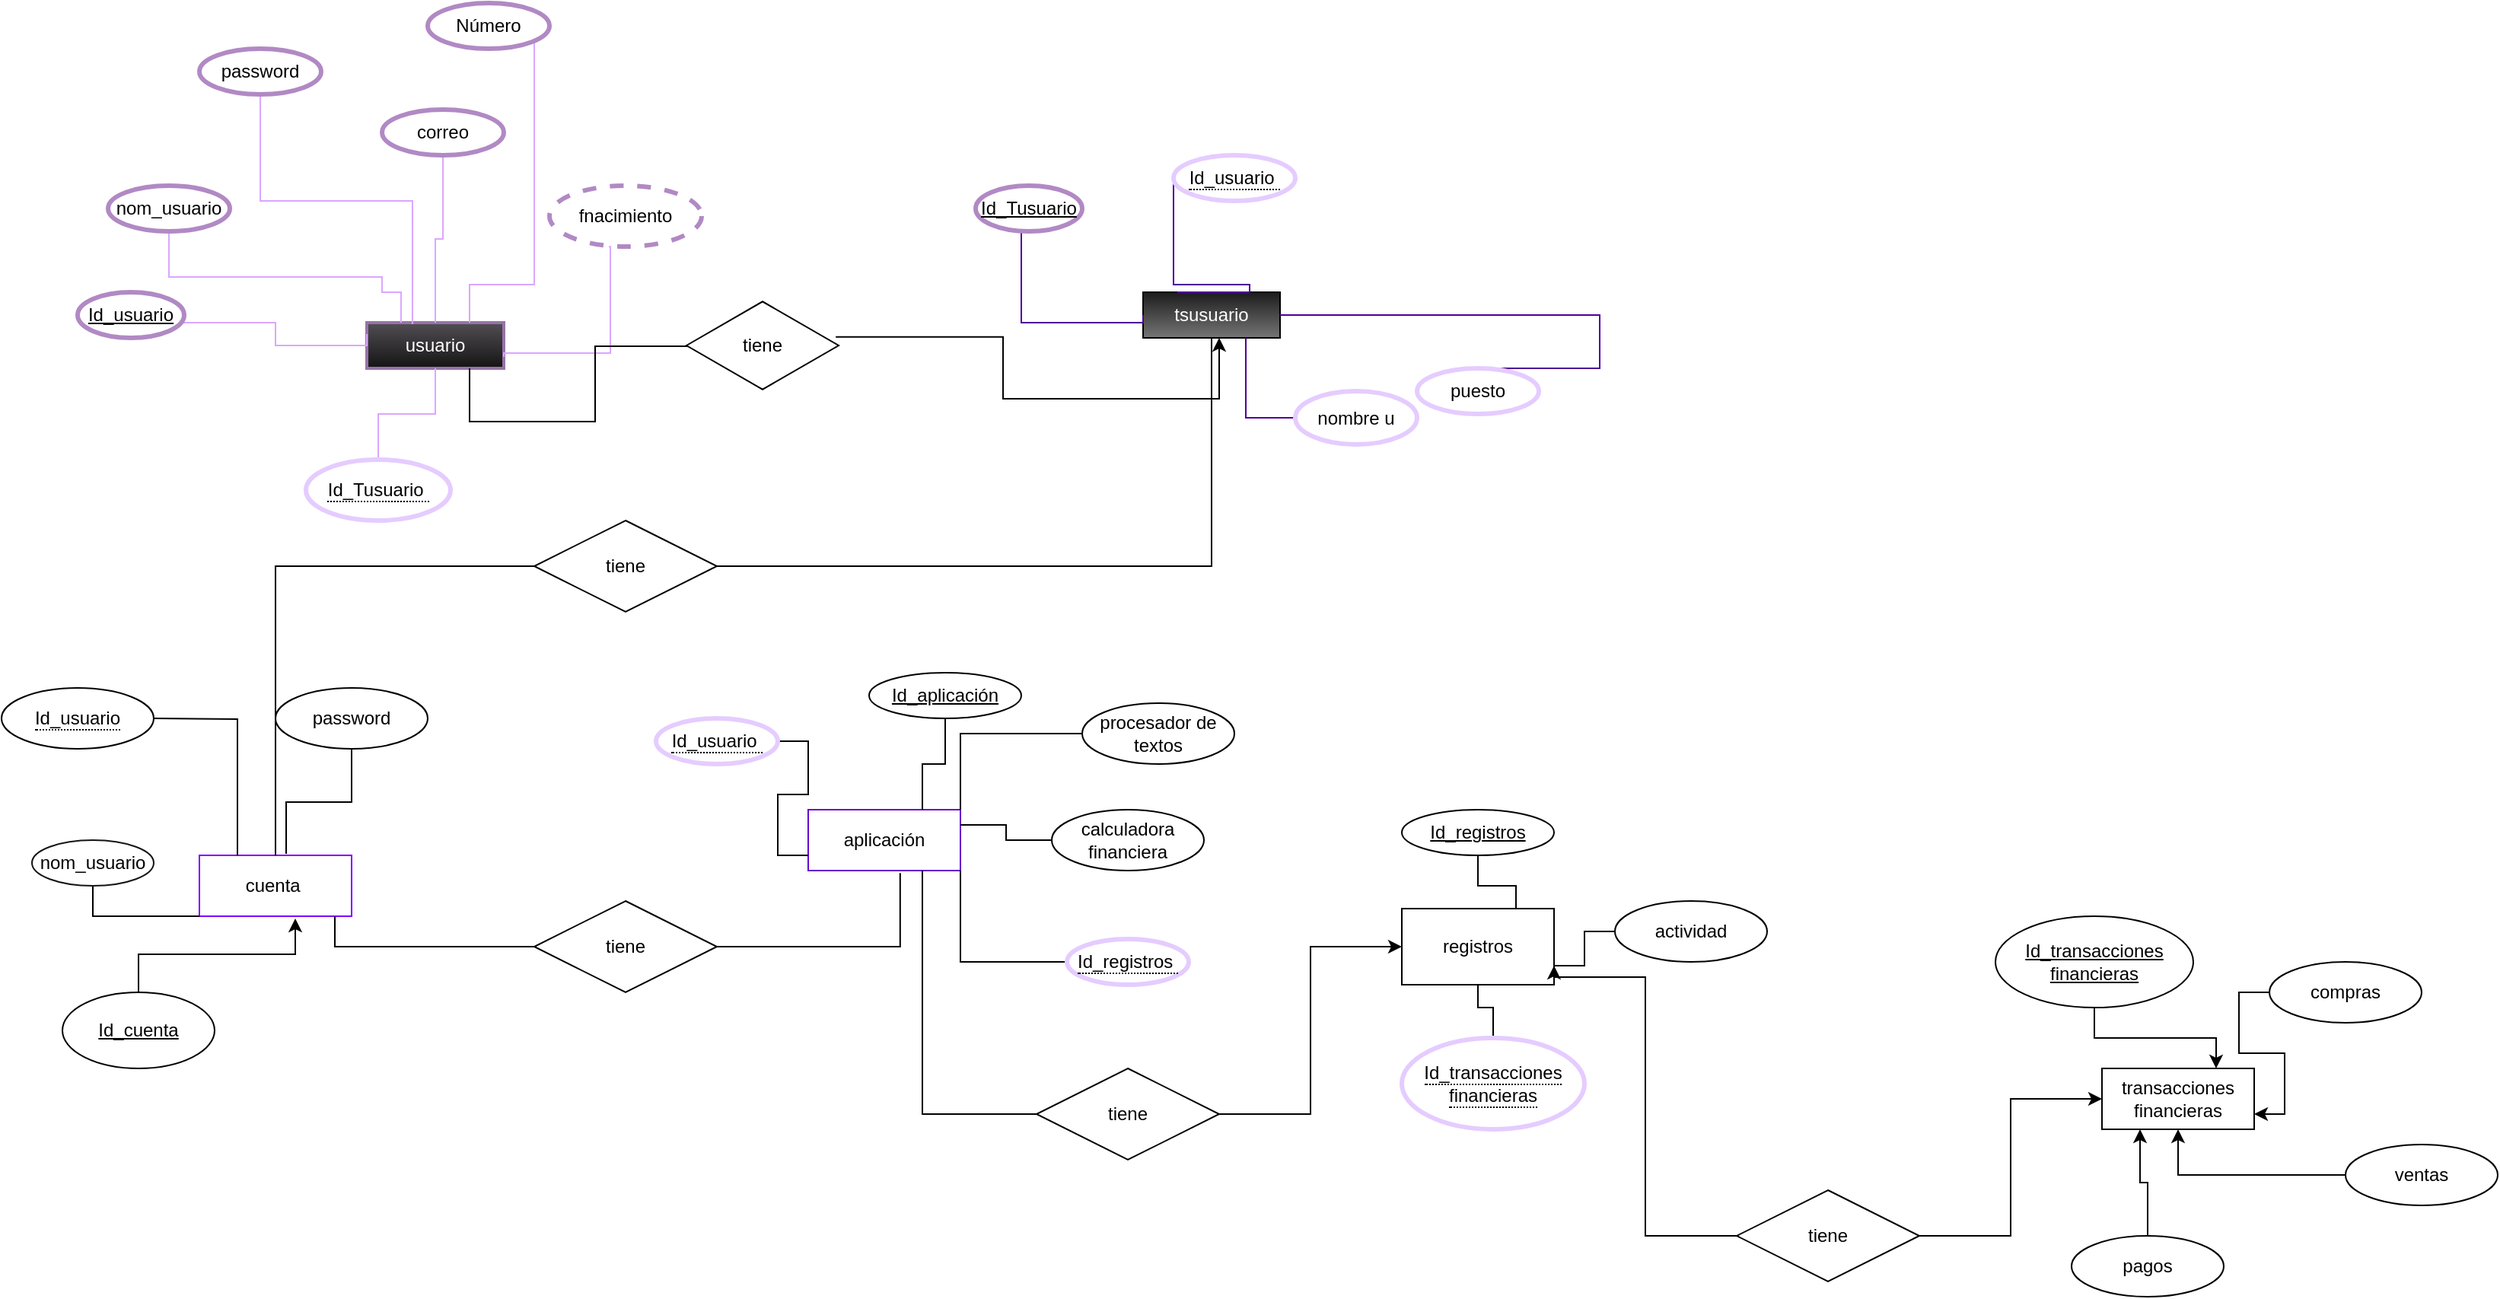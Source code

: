 <mxfile version="21.0.6" type="github" pages="2"><diagram name="REGISTRO-INICIAR SECION" id="O11Y_Xe0iyi4Op4CgO3t"><mxGraphModel dx="2497" dy="1875" grid="1" gridSize="10" guides="1" tooltips="1" connect="1" arrows="1" fold="1" page="1" pageScale="1" pageWidth="850" pageHeight="1100" math="0" shadow="0"><root><mxCell id="0"/><mxCell id="1" parent="0"/><mxCell id="5JQ4-HuBJbf6vMoPK44V-8" value="&lt;font color=&quot;#ffffff&quot;&gt;usuario&lt;/font&gt;" style="whiteSpace=wrap;html=1;align=center;labelBorderColor=none;strokeColor=#9673a6;fillColor=#524E54;gradientColor=#141414;strokeWidth=2;" vertex="1" parent="1"><mxGeometry x="-300" y="160" width="90" height="30" as="geometry"/></mxCell><mxCell id="5JQ4-HuBJbf6vMoPK44V-13" style="edgeStyle=orthogonalEdgeStyle;rounded=0;orthogonalLoop=1;jettySize=auto;html=1;entryX=0.25;entryY=0;entryDx=0;entryDy=0;endArrow=none;endFill=0;fillColor=#e1d5e7;strokeColor=#DBA6FF;" edge="1" parent="1" source="5JQ4-HuBJbf6vMoPK44V-9" target="5JQ4-HuBJbf6vMoPK44V-8"><mxGeometry relative="1" as="geometry"><Array as="points"><mxPoint x="-430" y="130"/><mxPoint x="-290" y="130"/><mxPoint x="-290" y="140"/><mxPoint x="-277" y="140"/></Array></mxGeometry></mxCell><mxCell id="5JQ4-HuBJbf6vMoPK44V-9" value="nom_usuario" style="ellipse;whiteSpace=wrap;html=1;align=center;strokeColor=#B189C4;strokeWidth=3;" vertex="1" parent="1"><mxGeometry x="-470" y="70" width="80" height="30" as="geometry"/></mxCell><mxCell id="5JQ4-HuBJbf6vMoPK44V-12" style="edgeStyle=orthogonalEdgeStyle;rounded=0;orthogonalLoop=1;jettySize=auto;html=1;endArrow=none;endFill=0;fillColor=#e1d5e7;strokeColor=#DBA6FF;entryX=0;entryY=0.25;entryDx=0;entryDy=0;" edge="1" parent="1" source="5JQ4-HuBJbf6vMoPK44V-10" target="5JQ4-HuBJbf6vMoPK44V-8"><mxGeometry relative="1" as="geometry"><mxPoint x="-310" y="170" as="targetPoint"/><Array as="points"><mxPoint x="-360" y="160"/><mxPoint x="-360" y="175"/><mxPoint x="-300" y="175"/></Array></mxGeometry></mxCell><mxCell id="5JQ4-HuBJbf6vMoPK44V-10" value="Id_usuario" style="ellipse;whiteSpace=wrap;html=1;align=center;fontStyle=4;strokeColor=#B189C4;strokeWidth=3;" vertex="1" parent="1"><mxGeometry x="-490" y="140" width="70" height="30" as="geometry"/></mxCell><mxCell id="5JQ4-HuBJbf6vMoPK44V-16" style="edgeStyle=orthogonalEdgeStyle;rounded=0;orthogonalLoop=1;jettySize=auto;html=1;entryX=0.333;entryY=0.033;entryDx=0;entryDy=0;entryPerimeter=0;endArrow=none;endFill=0;fillColor=#e1d5e7;strokeColor=#DBA6FF;" edge="1" parent="1" source="5JQ4-HuBJbf6vMoPK44V-15" target="5JQ4-HuBJbf6vMoPK44V-8"><mxGeometry relative="1" as="geometry"><Array as="points"><mxPoint x="-370" y="80"/><mxPoint x="-270" y="80"/></Array></mxGeometry></mxCell><mxCell id="5JQ4-HuBJbf6vMoPK44V-15" value="password" style="ellipse;whiteSpace=wrap;html=1;align=center;strokeWidth=3;strokeColor=#B189C4;" vertex="1" parent="1"><mxGeometry x="-410" y="-20" width="80" height="30" as="geometry"/></mxCell><mxCell id="5JQ4-HuBJbf6vMoPK44V-21" style="edgeStyle=orthogonalEdgeStyle;rounded=0;orthogonalLoop=1;jettySize=auto;html=1;entryX=0.5;entryY=0;entryDx=0;entryDy=0;endArrow=none;endFill=0;strokeColor=#DBA6FF;" edge="1" parent="1" source="5JQ4-HuBJbf6vMoPK44V-18" target="5JQ4-HuBJbf6vMoPK44V-8"><mxGeometry relative="1" as="geometry"/></mxCell><mxCell id="5JQ4-HuBJbf6vMoPK44V-18" value="correo" style="ellipse;whiteSpace=wrap;html=1;align=center;strokeWidth=3;strokeColor=#B189C4;" vertex="1" parent="1"><mxGeometry x="-290" y="20" width="80" height="30" as="geometry"/></mxCell><mxCell id="5JQ4-HuBJbf6vMoPK44V-22" style="edgeStyle=orthogonalEdgeStyle;rounded=0;orthogonalLoop=1;jettySize=auto;html=1;entryX=0.75;entryY=0;entryDx=0;entryDy=0;endArrow=none;endFill=0;strokeColor=#DBA6FF;" edge="1" parent="1" source="5JQ4-HuBJbf6vMoPK44V-20" target="5JQ4-HuBJbf6vMoPK44V-8"><mxGeometry relative="1" as="geometry"><mxPoint x="200" y="160" as="targetPoint"/><Array as="points"><mxPoint x="-190" y="135"/><mxPoint x="-233" y="135"/></Array></mxGeometry></mxCell><mxCell id="5JQ4-HuBJbf6vMoPK44V-20" value="Número" style="ellipse;whiteSpace=wrap;html=1;align=center;strokeWidth=3;strokeColor=#B189C4;" vertex="1" parent="1"><mxGeometry x="-260" y="-50" width="80" height="30" as="geometry"/></mxCell><mxCell id="5JQ4-HuBJbf6vMoPK44V-27" value="&lt;font color=&quot;#ffffff&quot;&gt;tsusuario&lt;/font&gt;" style="whiteSpace=wrap;html=1;align=center;fillColor=#1C1C1C;gradientColor=#757575;" vertex="1" parent="1"><mxGeometry x="210" y="140" width="90" height="30" as="geometry"/></mxCell><mxCell id="5JQ4-HuBJbf6vMoPK44V-42" style="edgeStyle=orthogonalEdgeStyle;rounded=0;orthogonalLoop=1;jettySize=auto;html=1;endArrow=none;endFill=0;strokeColor=#4C0099;" edge="1" parent="1" source="5JQ4-HuBJbf6vMoPK44V-28" target="5JQ4-HuBJbf6vMoPK44V-27"><mxGeometry relative="1" as="geometry"><Array as="points"><mxPoint x="510" y="190"/><mxPoint x="510" y="155"/></Array></mxGeometry></mxCell><mxCell id="5JQ4-HuBJbf6vMoPK44V-28" value="puesto" style="ellipse;whiteSpace=wrap;html=1;align=center;strokeColor=#E5CCFF;strokeWidth=3;" vertex="1" parent="1"><mxGeometry x="390" y="190" width="80" height="30" as="geometry"/></mxCell><mxCell id="5JQ4-HuBJbf6vMoPK44V-31" style="edgeStyle=orthogonalEdgeStyle;rounded=0;orthogonalLoop=1;jettySize=auto;html=1;exitX=0.39;exitY=1;exitDx=0;exitDy=0;exitPerimeter=0;entryX=1;entryY=0.75;entryDx=0;entryDy=0;endArrow=none;endFill=0;strokeColor=#DBA6FF;" edge="1" parent="1" source="5JQ4-HuBJbf6vMoPK44V-29" target="5JQ4-HuBJbf6vMoPK44V-8"><mxGeometry relative="1" as="geometry"><mxPoint x="230" y="190" as="targetPoint"/><Array as="points"><mxPoint x="-140" y="110"/><mxPoint x="-140" y="180"/><mxPoint x="-210" y="180"/></Array></mxGeometry></mxCell><mxCell id="5JQ4-HuBJbf6vMoPK44V-29" value="fnacimiento" style="ellipse;whiteSpace=wrap;html=1;align=center;dashed=1;strokeWidth=3;strokeColor=#B189C4;" vertex="1" parent="1"><mxGeometry x="-180" y="70" width="100" height="40" as="geometry"/></mxCell><mxCell id="5JQ4-HuBJbf6vMoPK44V-41" style="edgeStyle=orthogonalEdgeStyle;rounded=0;orthogonalLoop=1;jettySize=auto;html=1;entryX=0.25;entryY=0;entryDx=0;entryDy=0;endArrow=none;endFill=0;strokeColor=#4C0099;endSize=6;" edge="1" parent="1" source="5JQ4-HuBJbf6vMoPK44V-40" target="5JQ4-HuBJbf6vMoPK44V-27"><mxGeometry relative="1" as="geometry"><Array as="points"><mxPoint x="230" y="135"/><mxPoint x="280" y="135"/><mxPoint x="280" y="140"/></Array></mxGeometry></mxCell><mxCell id="5JQ4-HuBJbf6vMoPK44V-40" value="&lt;span style=&quot;border-bottom: 1px dotted&quot;&gt;Id_usuario&amp;nbsp;&lt;/span&gt;" style="ellipse;html=1;align=center;whiteSpace=wrap;strokeWidth=3;strokeColor=#E5CCFF;" vertex="1" parent="1"><mxGeometry x="230" y="50" width="80" height="30" as="geometry"/></mxCell><mxCell id="5JQ4-HuBJbf6vMoPK44V-45" style="edgeStyle=orthogonalEdgeStyle;rounded=0;orthogonalLoop=1;jettySize=auto;html=1;entryX=0.75;entryY=1;entryDx=0;entryDy=0;endArrow=none;endFill=0;strokeColor=#4C0099;" edge="1" parent="1" source="5JQ4-HuBJbf6vMoPK44V-43" target="5JQ4-HuBJbf6vMoPK44V-27"><mxGeometry relative="1" as="geometry"/></mxCell><mxCell id="5JQ4-HuBJbf6vMoPK44V-43" value="nombre u" style="ellipse;whiteSpace=wrap;html=1;align=center;strokeWidth=3;strokeColor=#E5CCFF;" vertex="1" parent="1"><mxGeometry x="310" y="205" width="80" height="35" as="geometry"/></mxCell><mxCell id="5JQ4-HuBJbf6vMoPK44V-47" style="edgeStyle=orthogonalEdgeStyle;rounded=0;orthogonalLoop=1;jettySize=auto;html=1;exitX=0.981;exitY=0.406;exitDx=0;exitDy=0;exitPerimeter=0;" edge="1" parent="1" source="5JQ4-HuBJbf6vMoPK44V-46"><mxGeometry relative="1" as="geometry"><mxPoint x="260" y="170" as="targetPoint"/><Array as="points"><mxPoint x="118" y="169"/><mxPoint x="118" y="210"/><mxPoint x="260" y="210"/></Array></mxGeometry></mxCell><mxCell id="5JQ4-HuBJbf6vMoPK44V-48" style="edgeStyle=orthogonalEdgeStyle;rounded=0;orthogonalLoop=1;jettySize=auto;html=1;entryX=0.75;entryY=1;entryDx=0;entryDy=0;endArrow=none;endFill=0;exitX=0.048;exitY=0.508;exitDx=0;exitDy=0;exitPerimeter=0;" edge="1" parent="1" source="5JQ4-HuBJbf6vMoPK44V-46" target="5JQ4-HuBJbf6vMoPK44V-8"><mxGeometry relative="1" as="geometry"><mxPoint x="20" y="210" as="sourcePoint"/></mxGeometry></mxCell><mxCell id="5JQ4-HuBJbf6vMoPK44V-46" value="tiene" style="html=1;whiteSpace=wrap;aspect=fixed;shape=isoRectangle;" vertex="1" parent="1"><mxGeometry x="-90" y="145" width="100" height="60" as="geometry"/></mxCell><mxCell id="TBzbjhjO_wLSgzRfMqFY-31" style="edgeStyle=orthogonalEdgeStyle;rounded=0;orthogonalLoop=1;jettySize=auto;html=1;strokeColor=#DBA6FF;endArrow=none;endFill=0;" edge="1" parent="1" source="TBzbjhjO_wLSgzRfMqFY-29" target="5JQ4-HuBJbf6vMoPK44V-8"><mxGeometry relative="1" as="geometry"/></mxCell><mxCell id="TBzbjhjO_wLSgzRfMqFY-29" value="&lt;span style=&quot;border-bottom: 1px dotted&quot;&gt;Id_Tusuario&amp;nbsp;&lt;/span&gt;" style="ellipse;html=1;align=center;whiteSpace=wrap;strokeWidth=3;strokeColor=#E5CCFF;" vertex="1" parent="1"><mxGeometry x="-340" y="250" width="95" height="40" as="geometry"/></mxCell><mxCell id="TBzbjhjO_wLSgzRfMqFY-34" style="edgeStyle=orthogonalEdgeStyle;rounded=0;orthogonalLoop=1;jettySize=auto;html=1;strokeColor=#4C0099;endArrow=none;endFill=0;entryX=0;entryY=0.5;entryDx=0;entryDy=0;" edge="1" parent="1" source="TBzbjhjO_wLSgzRfMqFY-33" target="5JQ4-HuBJbf6vMoPK44V-27"><mxGeometry relative="1" as="geometry"><mxPoint x="200" y="160" as="targetPoint"/><Array as="points"><mxPoint x="130" y="160"/><mxPoint x="210" y="160"/></Array></mxGeometry></mxCell><mxCell id="TBzbjhjO_wLSgzRfMqFY-33" value="Id_Tusuario" style="ellipse;whiteSpace=wrap;html=1;align=center;fontStyle=4;strokeColor=#B189C4;strokeWidth=3;" vertex="1" parent="1"><mxGeometry x="100" y="70" width="70" height="30" as="geometry"/></mxCell><mxCell id="mNMagLvUFVFARpI_yHpn-1" value="cuenta&amp;nbsp;" style="whiteSpace=wrap;html=1;align=center;strokeColor=#7F00FF;fontFamily=Helvetica;fontSize=12;fontColor=default;startSize=30;fillColor=default;" vertex="1" parent="1"><mxGeometry x="-410" y="510" width="100" height="40" as="geometry"/></mxCell><mxCell id="nVO7JTCg26ShXSmoMaEE-2" style="edgeStyle=orthogonalEdgeStyle;rounded=0;orthogonalLoop=1;jettySize=auto;html=1;entryX=0.25;entryY=0;entryDx=0;entryDy=0;fontFamily=Helvetica;fontSize=12;fontColor=default;startSize=30;endArrow=none;endFill=0;" edge="1" parent="1" target="mNMagLvUFVFARpI_yHpn-1"><mxGeometry relative="1" as="geometry"><mxPoint x="-440.0" y="420" as="sourcePoint"/></mxGeometry></mxCell><mxCell id="-wXFI1rdnMrXTkM6pmks-2" style="edgeStyle=orthogonalEdgeStyle;rounded=0;orthogonalLoop=1;jettySize=auto;html=1;entryX=0.57;entryY=-0.025;entryDx=0;entryDy=0;entryPerimeter=0;fontFamily=Helvetica;fontSize=12;fontColor=default;startSize=30;endArrow=none;endFill=0;" edge="1" parent="1" source="-wXFI1rdnMrXTkM6pmks-1" target="mNMagLvUFVFARpI_yHpn-1"><mxGeometry relative="1" as="geometry"/></mxCell><mxCell id="-wXFI1rdnMrXTkM6pmks-1" value="password" style="ellipse;whiteSpace=wrap;html=1;align=center;strokeColor=default;fontFamily=Helvetica;fontSize=12;fontColor=default;startSize=30;fillColor=default;" vertex="1" parent="1"><mxGeometry x="-360" y="400" width="100" height="40" as="geometry"/></mxCell><mxCell id="wjJxPOTxQUsEdt5J6UbP-1" value="aplicación" style="whiteSpace=wrap;html=1;align=center;strokeColor=#6600CC;fontFamily=Helvetica;fontSize=12;fontColor=default;startSize=30;fillColor=default;" vertex="1" parent="1"><mxGeometry x="-10" y="480" width="100" height="40" as="geometry"/></mxCell><mxCell id="XHNi-YGADETcQmlyDCiC-8" style="edgeStyle=orthogonalEdgeStyle;rounded=0;orthogonalLoop=1;jettySize=auto;html=1;fontFamily=Helvetica;fontSize=12;fontColor=default;startSize=30;endArrow=none;endFill=0;" edge="1" parent="1" source="XHNi-YGADETcQmlyDCiC-7" target="mNMagLvUFVFARpI_yHpn-1"><mxGeometry relative="1" as="geometry"><mxPoint x="-420" y="540" as="targetPoint"/><Array as="points"><mxPoint x="-480" y="550"/></Array></mxGeometry></mxCell><mxCell id="XHNi-YGADETcQmlyDCiC-7" value="nom_usuario" style="ellipse;whiteSpace=wrap;html=1;align=center;strokeColor=#141414;strokeWidth=1;" vertex="1" parent="1"><mxGeometry x="-520" y="500" width="80" height="30" as="geometry"/></mxCell><mxCell id="XHNi-YGADETcQmlyDCiC-14" style="edgeStyle=orthogonalEdgeStyle;rounded=0;orthogonalLoop=1;jettySize=auto;html=1;entryX=0.89;entryY=1.006;entryDx=0;entryDy=0;entryPerimeter=0;fontFamily=Helvetica;fontSize=12;fontColor=default;startSize=30;endArrow=none;endFill=0;" edge="1" parent="1" source="XHNi-YGADETcQmlyDCiC-13" target="mNMagLvUFVFARpI_yHpn-1"><mxGeometry relative="1" as="geometry"/></mxCell><mxCell id="XHNi-YGADETcQmlyDCiC-15" style="edgeStyle=orthogonalEdgeStyle;rounded=0;orthogonalLoop=1;jettySize=auto;html=1;entryX=0.604;entryY=1.042;entryDx=0;entryDy=0;entryPerimeter=0;fontFamily=Helvetica;fontSize=12;fontColor=default;startSize=30;endArrow=none;endFill=0;" edge="1" parent="1" source="XHNi-YGADETcQmlyDCiC-13" target="wjJxPOTxQUsEdt5J6UbP-1"><mxGeometry relative="1" as="geometry"/></mxCell><mxCell id="XHNi-YGADETcQmlyDCiC-13" value="tiene" style="shape=rhombus;perimeter=rhombusPerimeter;whiteSpace=wrap;html=1;align=center;strokeColor=default;fontFamily=Helvetica;fontSize=12;fontColor=default;startSize=30;fillColor=default;" vertex="1" parent="1"><mxGeometry x="-190" y="540" width="120" height="60" as="geometry"/></mxCell><mxCell id="jbo6Cp1VA53Sl-1QjP-0-1" value="&lt;span style=&quot;border-bottom: 1px dotted&quot;&gt;Id_usuario&lt;/span&gt;" style="ellipse;whiteSpace=wrap;html=1;align=center;strokeColor=default;fontFamily=Helvetica;fontSize=12;fontColor=default;startSize=30;fillColor=default;" vertex="1" parent="1"><mxGeometry x="-540" y="400" width="100" height="40" as="geometry"/></mxCell><mxCell id="jbo6Cp1VA53Sl-1QjP-0-5" style="edgeStyle=orthogonalEdgeStyle;rounded=0;orthogonalLoop=1;jettySize=auto;html=1;entryX=0.63;entryY=1.038;entryDx=0;entryDy=0;entryPerimeter=0;fontFamily=Helvetica;fontSize=12;fontColor=default;startSize=30;" edge="1" parent="1" source="jbo6Cp1VA53Sl-1QjP-0-3" target="mNMagLvUFVFARpI_yHpn-1"><mxGeometry relative="1" as="geometry"/></mxCell><mxCell id="jbo6Cp1VA53Sl-1QjP-0-3" value="Id_cuenta" style="ellipse;whiteSpace=wrap;html=1;align=center;fontStyle=4;strokeColor=default;fontFamily=Helvetica;fontSize=12;fontColor=default;startSize=30;fillColor=default;" vertex="1" parent="1"><mxGeometry x="-500" y="600" width="100" height="50" as="geometry"/></mxCell><mxCell id="nCbh148VY4gw8LmBXYpR-14" style="edgeStyle=orthogonalEdgeStyle;rounded=0;orthogonalLoop=1;jettySize=auto;html=1;entryX=0;entryY=0.75;entryDx=0;entryDy=0;fontFamily=Helvetica;fontSize=12;fontColor=default;startSize=30;endArrow=none;endFill=0;" edge="1" parent="1" source="nCbh148VY4gw8LmBXYpR-13" target="wjJxPOTxQUsEdt5J6UbP-1"><mxGeometry relative="1" as="geometry"/></mxCell><mxCell id="nCbh148VY4gw8LmBXYpR-13" value="&lt;span style=&quot;border-bottom: 1px dotted&quot;&gt;Id_usuario&amp;nbsp;&lt;/span&gt;" style="ellipse;html=1;align=center;whiteSpace=wrap;strokeWidth=3;strokeColor=#E5CCFF;" vertex="1" parent="1"><mxGeometry x="-110" y="420" width="80" height="30" as="geometry"/></mxCell><mxCell id="nCbh148VY4gw8LmBXYpR-16" style="edgeStyle=orthogonalEdgeStyle;rounded=0;orthogonalLoop=1;jettySize=auto;html=1;entryX=0.75;entryY=0;entryDx=0;entryDy=0;fontFamily=Helvetica;fontSize=12;fontColor=default;startSize=30;endArrow=none;endFill=0;" edge="1" parent="1" source="nCbh148VY4gw8LmBXYpR-15" target="wjJxPOTxQUsEdt5J6UbP-1"><mxGeometry relative="1" as="geometry"/></mxCell><mxCell id="nCbh148VY4gw8LmBXYpR-15" value="Id_aplicación" style="ellipse;whiteSpace=wrap;html=1;align=center;fontStyle=4;strokeColor=default;fontFamily=Helvetica;fontSize=12;fontColor=default;startSize=30;fillColor=default;" vertex="1" parent="1"><mxGeometry x="30" y="390" width="100" height="30" as="geometry"/></mxCell><mxCell id="nCbh148VY4gw8LmBXYpR-18" style="edgeStyle=orthogonalEdgeStyle;rounded=0;orthogonalLoop=1;jettySize=auto;html=1;entryX=1;entryY=0.25;entryDx=0;entryDy=0;fontFamily=Helvetica;fontSize=12;fontColor=default;startSize=30;endArrow=none;endFill=0;" edge="1" parent="1" source="nCbh148VY4gw8LmBXYpR-17" target="wjJxPOTxQUsEdt5J6UbP-1"><mxGeometry relative="1" as="geometry"/></mxCell><mxCell id="nCbh148VY4gw8LmBXYpR-17" value="calculadora financiera" style="ellipse;whiteSpace=wrap;html=1;align=center;strokeColor=default;fontFamily=Helvetica;fontSize=12;fontColor=default;startSize=30;fillColor=default;" vertex="1" parent="1"><mxGeometry x="150" y="480" width="100" height="40" as="geometry"/></mxCell><mxCell id="nCbh148VY4gw8LmBXYpR-19" value="registros" style="whiteSpace=wrap;html=1;align=center;strokeColor=default;fontFamily=Helvetica;fontSize=12;fontColor=default;startSize=30;fillColor=default;" vertex="1" parent="1"><mxGeometry x="380" y="545" width="100" height="50" as="geometry"/></mxCell><mxCell id="nCbh148VY4gw8LmBXYpR-21" style="edgeStyle=orthogonalEdgeStyle;rounded=0;orthogonalLoop=1;jettySize=auto;html=1;entryX=0.75;entryY=0;entryDx=0;entryDy=0;fontFamily=Helvetica;fontSize=12;fontColor=default;startSize=30;endArrow=none;endFill=0;" edge="1" parent="1" source="nCbh148VY4gw8LmBXYpR-20" target="nCbh148VY4gw8LmBXYpR-19"><mxGeometry relative="1" as="geometry"/></mxCell><mxCell id="nCbh148VY4gw8LmBXYpR-20" value="Id_registros" style="ellipse;whiteSpace=wrap;html=1;align=center;fontStyle=4;strokeColor=default;fontFamily=Helvetica;fontSize=12;fontColor=default;startSize=30;fillColor=default;" vertex="1" parent="1"><mxGeometry x="380" y="480" width="100" height="30" as="geometry"/></mxCell><mxCell id="nCbh148VY4gw8LmBXYpR-25" style="edgeStyle=orthogonalEdgeStyle;rounded=0;orthogonalLoop=1;jettySize=auto;html=1;entryX=1;entryY=0;entryDx=0;entryDy=0;fontFamily=Helvetica;fontSize=12;fontColor=default;startSize=30;endArrow=none;endFill=0;" edge="1" parent="1" source="nCbh148VY4gw8LmBXYpR-23" target="wjJxPOTxQUsEdt5J6UbP-1"><mxGeometry relative="1" as="geometry"/></mxCell><mxCell id="nCbh148VY4gw8LmBXYpR-23" value="procesador de textos" style="ellipse;whiteSpace=wrap;html=1;align=center;strokeColor=default;fontFamily=Helvetica;fontSize=12;fontColor=default;startSize=30;fillColor=default;" vertex="1" parent="1"><mxGeometry x="170" y="410" width="100" height="40" as="geometry"/></mxCell><mxCell id="nCbh148VY4gw8LmBXYpR-28" style="edgeStyle=orthogonalEdgeStyle;rounded=0;orthogonalLoop=1;jettySize=auto;html=1;entryX=1;entryY=0.75;entryDx=0;entryDy=0;fontFamily=Helvetica;fontSize=12;fontColor=default;startSize=30;endArrow=none;endFill=0;" edge="1" parent="1" source="nCbh148VY4gw8LmBXYpR-27" target="nCbh148VY4gw8LmBXYpR-19"><mxGeometry relative="1" as="geometry"/></mxCell><mxCell id="nCbh148VY4gw8LmBXYpR-27" value="actividad" style="ellipse;whiteSpace=wrap;html=1;align=center;strokeColor=default;fontFamily=Helvetica;fontSize=12;fontColor=default;startSize=30;fillColor=default;" vertex="1" parent="1"><mxGeometry x="520" y="540" width="100" height="40" as="geometry"/></mxCell><mxCell id="nCbh148VY4gw8LmBXYpR-30" style="edgeStyle=orthogonalEdgeStyle;rounded=0;orthogonalLoop=1;jettySize=auto;html=1;entryX=1;entryY=1;entryDx=0;entryDy=0;fontFamily=Helvetica;fontSize=12;fontColor=default;startSize=30;endArrow=none;endFill=0;" edge="1" parent="1" source="nCbh148VY4gw8LmBXYpR-29" target="wjJxPOTxQUsEdt5J6UbP-1"><mxGeometry relative="1" as="geometry"/></mxCell><mxCell id="nCbh148VY4gw8LmBXYpR-29" value="&lt;span style=&quot;border-bottom: 1px dotted&quot;&gt;Id_registros&amp;nbsp;&lt;/span&gt;" style="ellipse;html=1;align=center;whiteSpace=wrap;strokeWidth=3;strokeColor=#E5CCFF;" vertex="1" parent="1"><mxGeometry x="160" y="565" width="80" height="30" as="geometry"/></mxCell><mxCell id="nCbh148VY4gw8LmBXYpR-32" style="edgeStyle=orthogonalEdgeStyle;rounded=0;orthogonalLoop=1;jettySize=auto;html=1;entryX=0.5;entryY=1;entryDx=0;entryDy=0;fontFamily=Helvetica;fontSize=12;fontColor=default;startSize=30;endArrow=none;endFill=0;" edge="1" parent="1" source="nCbh148VY4gw8LmBXYpR-31" target="nCbh148VY4gw8LmBXYpR-19"><mxGeometry relative="1" as="geometry"/></mxCell><mxCell id="nCbh148VY4gw8LmBXYpR-31" value="&lt;span style=&quot;border-bottom: 1px dotted&quot;&gt;Id_transacciones financieras&lt;/span&gt;" style="ellipse;html=1;align=center;whiteSpace=wrap;strokeWidth=3;strokeColor=#E5CCFF;" vertex="1" parent="1"><mxGeometry x="380" y="630" width="120" height="60" as="geometry"/></mxCell><mxCell id="nCbh148VY4gw8LmBXYpR-34" style="edgeStyle=orthogonalEdgeStyle;rounded=0;orthogonalLoop=1;jettySize=auto;html=1;entryX=0;entryY=0.5;entryDx=0;entryDy=0;fontFamily=Helvetica;fontSize=12;fontColor=default;startSize=30;" edge="1" parent="1" source="nCbh148VY4gw8LmBXYpR-33" target="nCbh148VY4gw8LmBXYpR-19"><mxGeometry relative="1" as="geometry"/></mxCell><mxCell id="nCbh148VY4gw8LmBXYpR-35" style="edgeStyle=orthogonalEdgeStyle;rounded=0;orthogonalLoop=1;jettySize=auto;html=1;entryX=0.75;entryY=1;entryDx=0;entryDy=0;fontFamily=Helvetica;fontSize=12;fontColor=default;startSize=30;endArrow=none;endFill=0;" edge="1" parent="1" source="nCbh148VY4gw8LmBXYpR-33" target="wjJxPOTxQUsEdt5J6UbP-1"><mxGeometry relative="1" as="geometry"/></mxCell><mxCell id="nCbh148VY4gw8LmBXYpR-33" value="tiene" style="shape=rhombus;perimeter=rhombusPerimeter;whiteSpace=wrap;html=1;align=center;strokeColor=default;fontFamily=Helvetica;fontSize=12;fontColor=default;startSize=30;fillColor=default;" vertex="1" parent="1"><mxGeometry x="140" y="650" width="120" height="60" as="geometry"/></mxCell><mxCell id="nCbh148VY4gw8LmBXYpR-36" value="transacciones financieras" style="whiteSpace=wrap;html=1;align=center;strokeColor=default;fontFamily=Helvetica;fontSize=12;fontColor=default;startSize=30;fillColor=default;" vertex="1" parent="1"><mxGeometry x="840" y="650" width="100" height="40" as="geometry"/></mxCell><mxCell id="nCbh148VY4gw8LmBXYpR-38" style="edgeStyle=orthogonalEdgeStyle;rounded=0;orthogonalLoop=1;jettySize=auto;html=1;entryX=0.5;entryY=1;entryDx=0;entryDy=0;fontFamily=Helvetica;fontSize=12;fontColor=default;startSize=30;endArrow=none;endFill=0;" edge="1" parent="1" source="nCbh148VY4gw8LmBXYpR-37" target="5JQ4-HuBJbf6vMoPK44V-27"><mxGeometry relative="1" as="geometry"/></mxCell><mxCell id="nCbh148VY4gw8LmBXYpR-39" style="edgeStyle=orthogonalEdgeStyle;rounded=0;orthogonalLoop=1;jettySize=auto;html=1;entryX=0.5;entryY=0;entryDx=0;entryDy=0;fontFamily=Helvetica;fontSize=12;fontColor=default;startSize=30;endArrow=none;endFill=0;" edge="1" parent="1" source="nCbh148VY4gw8LmBXYpR-37" target="mNMagLvUFVFARpI_yHpn-1"><mxGeometry relative="1" as="geometry"/></mxCell><mxCell id="nCbh148VY4gw8LmBXYpR-37" value="tiene" style="shape=rhombus;perimeter=rhombusPerimeter;whiteSpace=wrap;html=1;align=center;strokeColor=default;fontFamily=Helvetica;fontSize=12;fontColor=default;startSize=30;fillColor=default;" vertex="1" parent="1"><mxGeometry x="-190" y="290" width="120" height="60" as="geometry"/></mxCell><mxCell id="nCbh148VY4gw8LmBXYpR-43" style="edgeStyle=orthogonalEdgeStyle;rounded=0;orthogonalLoop=1;jettySize=auto;html=1;entryX=1;entryY=0.75;entryDx=0;entryDy=0;fontFamily=Helvetica;fontSize=12;fontColor=default;startSize=30;" edge="1" parent="1" source="nCbh148VY4gw8LmBXYpR-40" target="nCbh148VY4gw8LmBXYpR-36"><mxGeometry relative="1" as="geometry"/></mxCell><mxCell id="nCbh148VY4gw8LmBXYpR-40" value="compras" style="ellipse;whiteSpace=wrap;html=1;align=center;strokeColor=default;fontFamily=Helvetica;fontSize=12;fontColor=default;startSize=30;fillColor=default;" vertex="1" parent="1"><mxGeometry x="950" y="580" width="100" height="40" as="geometry"/></mxCell><mxCell id="nCbh148VY4gw8LmBXYpR-42" style="edgeStyle=orthogonalEdgeStyle;rounded=0;orthogonalLoop=1;jettySize=auto;html=1;entryX=0.75;entryY=0;entryDx=0;entryDy=0;fontFamily=Helvetica;fontSize=12;fontColor=default;startSize=30;" edge="1" parent="1" source="nCbh148VY4gw8LmBXYpR-41" target="nCbh148VY4gw8LmBXYpR-36"><mxGeometry relative="1" as="geometry"/></mxCell><mxCell id="nCbh148VY4gw8LmBXYpR-41" value="Id_transacciones financieras" style="ellipse;whiteSpace=wrap;html=1;align=center;fontStyle=4;strokeColor=default;fontFamily=Helvetica;fontSize=12;fontColor=default;startSize=30;fillColor=default;" vertex="1" parent="1"><mxGeometry x="770" y="550" width="130" height="60" as="geometry"/></mxCell><mxCell id="nCbh148VY4gw8LmBXYpR-45" style="edgeStyle=orthogonalEdgeStyle;rounded=0;orthogonalLoop=1;jettySize=auto;html=1;entryX=0.5;entryY=1;entryDx=0;entryDy=0;fontFamily=Helvetica;fontSize=12;fontColor=default;startSize=30;" edge="1" parent="1" source="nCbh148VY4gw8LmBXYpR-44" target="nCbh148VY4gw8LmBXYpR-36"><mxGeometry relative="1" as="geometry"/></mxCell><mxCell id="nCbh148VY4gw8LmBXYpR-44" value="ventas" style="ellipse;whiteSpace=wrap;html=1;align=center;strokeColor=default;fontFamily=Helvetica;fontSize=12;fontColor=default;startSize=30;fillColor=default;" vertex="1" parent="1"><mxGeometry x="1000" y="700" width="100" height="40" as="geometry"/></mxCell><mxCell id="nCbh148VY4gw8LmBXYpR-47" style="edgeStyle=orthogonalEdgeStyle;rounded=0;orthogonalLoop=1;jettySize=auto;html=1;entryX=0.25;entryY=1;entryDx=0;entryDy=0;fontFamily=Helvetica;fontSize=12;fontColor=default;startSize=30;" edge="1" parent="1" source="nCbh148VY4gw8LmBXYpR-46" target="nCbh148VY4gw8LmBXYpR-36"><mxGeometry relative="1" as="geometry"/></mxCell><mxCell id="nCbh148VY4gw8LmBXYpR-46" value="pagos" style="ellipse;whiteSpace=wrap;html=1;align=center;strokeColor=default;fontFamily=Helvetica;fontSize=12;fontColor=default;startSize=30;fillColor=default;" vertex="1" parent="1"><mxGeometry x="820" y="760" width="100" height="40" as="geometry"/></mxCell><mxCell id="nCbh148VY4gw8LmBXYpR-49" style="edgeStyle=orthogonalEdgeStyle;rounded=0;orthogonalLoop=1;jettySize=auto;html=1;entryX=0;entryY=0.5;entryDx=0;entryDy=0;fontFamily=Helvetica;fontSize=12;fontColor=default;startSize=30;" edge="1" parent="1" source="nCbh148VY4gw8LmBXYpR-48" target="nCbh148VY4gw8LmBXYpR-36"><mxGeometry relative="1" as="geometry"/></mxCell><mxCell id="nCbh148VY4gw8LmBXYpR-50" style="edgeStyle=orthogonalEdgeStyle;rounded=0;orthogonalLoop=1;jettySize=auto;html=1;entryX=1;entryY=0.75;entryDx=0;entryDy=0;fontFamily=Helvetica;fontSize=12;fontColor=default;startSize=30;endArrow=classic;endFill=1;" edge="1" parent="1" source="nCbh148VY4gw8LmBXYpR-48" target="nCbh148VY4gw8LmBXYpR-19"><mxGeometry relative="1" as="geometry"><Array as="points"><mxPoint x="540" y="760"/><mxPoint x="540" y="590"/><mxPoint x="480" y="590"/></Array></mxGeometry></mxCell><mxCell id="nCbh148VY4gw8LmBXYpR-48" value="tiene" style="shape=rhombus;perimeter=rhombusPerimeter;whiteSpace=wrap;html=1;align=center;strokeColor=default;fontFamily=Helvetica;fontSize=12;fontColor=default;startSize=30;fillColor=default;" vertex="1" parent="1"><mxGeometry x="600" y="730" width="120" height="60" as="geometry"/></mxCell></root></mxGraphModel></diagram><diagram id="_bCtE9RTCMWwcB1ifec8" name="tablas"><mxGraphModel dx="2221" dy="655" grid="1" gridSize="10" guides="1" tooltips="1" connect="1" arrows="1" fold="1" page="1" pageScale="1" pageWidth="827" pageHeight="1169" math="0" shadow="0"><root><mxCell id="0"/><mxCell id="1" parent="0"/><mxCell id="ksB0llgoSpzoCcr4nQAD-1" value="USUARIO" style="shape=table;startSize=30;container=1;collapsible=1;childLayout=tableLayout;fixedRows=1;rowLines=0;fontStyle=1;align=center;resizeLast=1;html=1;strokeColor=default;fontFamily=Helvetica;fontSize=12;fontColor=default;fillColor=default;" vertex="1" parent="1"><mxGeometry x="70" y="120" width="180" height="240" as="geometry"/></mxCell><mxCell id="ksB0llgoSpzoCcr4nQAD-2" value="" style="shape=tableRow;horizontal=0;startSize=0;swimlaneHead=0;swimlaneBody=0;fillColor=none;collapsible=0;dropTarget=0;points=[[0,0.5],[1,0.5]];portConstraint=eastwest;top=0;left=0;right=0;bottom=1;strokeColor=default;fontFamily=Helvetica;fontSize=12;fontColor=default;html=1;" vertex="1" parent="ksB0llgoSpzoCcr4nQAD-1"><mxGeometry y="30" width="180" height="30" as="geometry"/></mxCell><mxCell id="ksB0llgoSpzoCcr4nQAD-3" value="PK" style="shape=partialRectangle;connectable=0;fillColor=none;top=0;left=0;bottom=0;right=0;fontStyle=1;overflow=hidden;whiteSpace=wrap;html=1;strokeColor=default;fontFamily=Helvetica;fontSize=12;fontColor=default;startSize=30;" vertex="1" parent="ksB0llgoSpzoCcr4nQAD-2"><mxGeometry width="30" height="30" as="geometry"><mxRectangle width="30" height="30" as="alternateBounds"/></mxGeometry></mxCell><mxCell id="ksB0llgoSpzoCcr4nQAD-4" value="&lt;span style=&quot;font-weight: normal;&quot;&gt;Id_usuario&lt;/span&gt;" style="shape=partialRectangle;connectable=0;fillColor=none;top=0;left=0;bottom=0;right=0;align=left;spacingLeft=6;fontStyle=5;overflow=hidden;whiteSpace=wrap;html=1;strokeColor=default;fontFamily=Helvetica;fontSize=12;fontColor=default;startSize=30;" vertex="1" parent="ksB0llgoSpzoCcr4nQAD-2"><mxGeometry x="30" width="150" height="30" as="geometry"><mxRectangle width="150" height="30" as="alternateBounds"/></mxGeometry></mxCell><mxCell id="ksB0llgoSpzoCcr4nQAD-5" value="" style="shape=tableRow;horizontal=0;startSize=0;swimlaneHead=0;swimlaneBody=0;fillColor=none;collapsible=0;dropTarget=0;points=[[0,0.5],[1,0.5]];portConstraint=eastwest;top=0;left=0;right=0;bottom=0;strokeColor=default;fontFamily=Helvetica;fontSize=12;fontColor=default;html=1;" vertex="1" parent="ksB0llgoSpzoCcr4nQAD-1"><mxGeometry y="60" width="180" height="30" as="geometry"/></mxCell><mxCell id="ksB0llgoSpzoCcr4nQAD-6" value="" style="shape=partialRectangle;connectable=0;fillColor=none;top=0;left=0;bottom=0;right=0;editable=1;overflow=hidden;whiteSpace=wrap;html=1;strokeColor=default;fontFamily=Helvetica;fontSize=12;fontColor=default;startSize=30;" vertex="1" parent="ksB0llgoSpzoCcr4nQAD-5"><mxGeometry width="30" height="30" as="geometry"><mxRectangle width="30" height="30" as="alternateBounds"/></mxGeometry></mxCell><mxCell id="ksB0llgoSpzoCcr4nQAD-7" value="nom_usuario" style="shape=partialRectangle;connectable=0;fillColor=none;top=0;left=0;bottom=0;right=0;align=left;spacingLeft=6;overflow=hidden;whiteSpace=wrap;html=1;strokeColor=default;fontFamily=Helvetica;fontSize=12;fontColor=default;startSize=30;" vertex="1" parent="ksB0llgoSpzoCcr4nQAD-5"><mxGeometry x="30" width="150" height="30" as="geometry"><mxRectangle width="150" height="30" as="alternateBounds"/></mxGeometry></mxCell><mxCell id="ksB0llgoSpzoCcr4nQAD-8" value="" style="shape=tableRow;horizontal=0;startSize=0;swimlaneHead=0;swimlaneBody=0;fillColor=none;collapsible=0;dropTarget=0;points=[[0,0.5],[1,0.5]];portConstraint=eastwest;top=0;left=0;right=0;bottom=0;strokeColor=default;fontFamily=Helvetica;fontSize=12;fontColor=default;html=1;" vertex="1" parent="ksB0llgoSpzoCcr4nQAD-1"><mxGeometry y="90" width="180" height="30" as="geometry"/></mxCell><mxCell id="ksB0llgoSpzoCcr4nQAD-9" value="" style="shape=partialRectangle;connectable=0;fillColor=none;top=0;left=0;bottom=0;right=0;editable=1;overflow=hidden;whiteSpace=wrap;html=1;strokeColor=default;fontFamily=Helvetica;fontSize=12;fontColor=default;startSize=30;" vertex="1" parent="ksB0llgoSpzoCcr4nQAD-8"><mxGeometry width="30" height="30" as="geometry"><mxRectangle width="30" height="30" as="alternateBounds"/></mxGeometry></mxCell><mxCell id="ksB0llgoSpzoCcr4nQAD-10" value="correo" style="shape=partialRectangle;connectable=0;fillColor=none;top=0;left=0;bottom=0;right=0;align=left;spacingLeft=6;overflow=hidden;whiteSpace=wrap;html=1;strokeColor=default;fontFamily=Helvetica;fontSize=12;fontColor=default;startSize=30;" vertex="1" parent="ksB0llgoSpzoCcr4nQAD-8"><mxGeometry x="30" width="150" height="30" as="geometry"><mxRectangle width="150" height="30" as="alternateBounds"/></mxGeometry></mxCell><mxCell id="ksB0llgoSpzoCcr4nQAD-11" value="" style="shape=tableRow;horizontal=0;startSize=0;swimlaneHead=0;swimlaneBody=0;fillColor=none;collapsible=0;dropTarget=0;points=[[0,0.5],[1,0.5]];portConstraint=eastwest;top=0;left=0;right=0;bottom=0;strokeColor=default;fontFamily=Helvetica;fontSize=12;fontColor=default;html=1;" vertex="1" parent="ksB0llgoSpzoCcr4nQAD-1"><mxGeometry y="120" width="180" height="30" as="geometry"/></mxCell><mxCell id="ksB0llgoSpzoCcr4nQAD-12" value="" style="shape=partialRectangle;connectable=0;fillColor=none;top=0;left=0;bottom=0;right=0;editable=1;overflow=hidden;whiteSpace=wrap;html=1;strokeColor=default;fontFamily=Helvetica;fontSize=12;fontColor=default;startSize=30;" vertex="1" parent="ksB0llgoSpzoCcr4nQAD-11"><mxGeometry width="30" height="30" as="geometry"><mxRectangle width="30" height="30" as="alternateBounds"/></mxGeometry></mxCell><mxCell id="ksB0llgoSpzoCcr4nQAD-13" value="número" style="shape=partialRectangle;connectable=0;fillColor=none;top=0;left=0;bottom=0;right=0;align=left;spacingLeft=6;overflow=hidden;whiteSpace=wrap;html=1;strokeColor=default;fontFamily=Helvetica;fontSize=12;fontColor=default;startSize=30;" vertex="1" parent="ksB0llgoSpzoCcr4nQAD-11"><mxGeometry x="30" width="150" height="30" as="geometry"><mxRectangle width="150" height="30" as="alternateBounds"/></mxGeometry></mxCell><mxCell id="ksB0llgoSpzoCcr4nQAD-14" value="" style="shape=tableRow;horizontal=0;startSize=0;swimlaneHead=0;swimlaneBody=0;fillColor=none;collapsible=0;dropTarget=0;points=[[0,0.5],[1,0.5]];portConstraint=eastwest;top=0;left=0;right=0;bottom=0;strokeColor=default;fontFamily=Helvetica;fontSize=12;fontColor=default;html=1;" vertex="1" parent="ksB0llgoSpzoCcr4nQAD-1"><mxGeometry y="150" width="180" height="30" as="geometry"/></mxCell><mxCell id="ksB0llgoSpzoCcr4nQAD-15" value="" style="shape=partialRectangle;connectable=0;fillColor=none;top=0;left=0;bottom=0;right=0;editable=1;overflow=hidden;whiteSpace=wrap;html=1;strokeColor=default;fontFamily=Helvetica;fontSize=12;fontColor=default;startSize=30;" vertex="1" parent="ksB0llgoSpzoCcr4nQAD-14"><mxGeometry width="30" height="30" as="geometry"><mxRectangle width="30" height="30" as="alternateBounds"/></mxGeometry></mxCell><mxCell id="ksB0llgoSpzoCcr4nQAD-16" value="fnacimiento" style="shape=partialRectangle;connectable=0;fillColor=none;top=0;left=0;bottom=0;right=0;align=left;spacingLeft=6;overflow=hidden;whiteSpace=wrap;html=1;strokeColor=default;fontFamily=Helvetica;fontSize=12;fontColor=default;startSize=30;" vertex="1" parent="ksB0llgoSpzoCcr4nQAD-14"><mxGeometry x="30" width="150" height="30" as="geometry"><mxRectangle width="150" height="30" as="alternateBounds"/></mxGeometry></mxCell><mxCell id="ksB0llgoSpzoCcr4nQAD-17" value="" style="shape=tableRow;horizontal=0;startSize=0;swimlaneHead=0;swimlaneBody=0;fillColor=none;collapsible=0;dropTarget=0;points=[[0,0.5],[1,0.5]];portConstraint=eastwest;top=0;left=0;right=0;bottom=0;strokeColor=default;fontFamily=Helvetica;fontSize=12;fontColor=default;html=1;" vertex="1" parent="ksB0llgoSpzoCcr4nQAD-1"><mxGeometry y="180" width="180" height="30" as="geometry"/></mxCell><mxCell id="ksB0llgoSpzoCcr4nQAD-18" value="" style="shape=partialRectangle;connectable=0;fillColor=none;top=0;left=0;bottom=0;right=0;editable=1;overflow=hidden;whiteSpace=wrap;html=1;strokeColor=default;fontFamily=Helvetica;fontSize=12;fontColor=default;startSize=30;" vertex="1" parent="ksB0llgoSpzoCcr4nQAD-17"><mxGeometry width="30" height="30" as="geometry"><mxRectangle width="30" height="30" as="alternateBounds"/></mxGeometry></mxCell><mxCell id="ksB0llgoSpzoCcr4nQAD-19" value="password" style="shape=partialRectangle;connectable=0;fillColor=none;top=0;left=0;bottom=0;right=0;align=left;spacingLeft=6;overflow=hidden;whiteSpace=wrap;html=1;strokeColor=default;fontFamily=Helvetica;fontSize=12;fontColor=default;startSize=30;" vertex="1" parent="ksB0llgoSpzoCcr4nQAD-17"><mxGeometry x="30" width="150" height="30" as="geometry"><mxRectangle width="150" height="30" as="alternateBounds"/></mxGeometry></mxCell><mxCell id="ksB0llgoSpzoCcr4nQAD-20" value="" style="shape=tableRow;horizontal=0;startSize=0;swimlaneHead=0;swimlaneBody=0;fillColor=none;collapsible=0;dropTarget=0;points=[[0,0.5],[1,0.5]];portConstraint=eastwest;top=0;left=0;right=0;bottom=0;strokeColor=default;fontFamily=Helvetica;fontSize=12;fontColor=default;html=1;" vertex="1" parent="ksB0llgoSpzoCcr4nQAD-1"><mxGeometry y="210" width="180" height="30" as="geometry"/></mxCell><mxCell id="ksB0llgoSpzoCcr4nQAD-21" value="&lt;b&gt;FK&lt;/b&gt;" style="shape=partialRectangle;connectable=0;fillColor=none;top=0;left=0;bottom=0;right=0;editable=1;overflow=hidden;whiteSpace=wrap;html=1;strokeColor=default;fontFamily=Helvetica;fontSize=12;fontColor=default;startSize=30;" vertex="1" parent="ksB0llgoSpzoCcr4nQAD-20"><mxGeometry width="30" height="30" as="geometry"><mxRectangle width="30" height="30" as="alternateBounds"/></mxGeometry></mxCell><mxCell id="ksB0llgoSpzoCcr4nQAD-22" value="Id_Tusuario" style="shape=partialRectangle;connectable=0;fillColor=none;top=0;left=0;bottom=0;right=0;align=left;spacingLeft=6;overflow=hidden;whiteSpace=wrap;html=1;strokeColor=default;fontFamily=Helvetica;fontSize=12;fontColor=default;startSize=30;" vertex="1" parent="ksB0llgoSpzoCcr4nQAD-20"><mxGeometry x="30" width="150" height="30" as="geometry"><mxRectangle width="150" height="30" as="alternateBounds"/></mxGeometry></mxCell><mxCell id="FffT7zbsS5GmvREtao5J-1" value="TUSUARIO" style="shape=table;startSize=30;container=1;collapsible=1;childLayout=tableLayout;fixedRows=1;rowLines=0;fontStyle=1;align=center;resizeLast=1;html=1;strokeColor=default;fontFamily=Helvetica;fontSize=12;fontColor=default;fillColor=default;" vertex="1" parent="1"><mxGeometry x="390" y="140" width="180" height="170" as="geometry"/></mxCell><mxCell id="FffT7zbsS5GmvREtao5J-2" value="" style="shape=tableRow;horizontal=0;startSize=0;swimlaneHead=0;swimlaneBody=0;fillColor=none;collapsible=0;dropTarget=0;points=[[0,0.5],[1,0.5]];portConstraint=eastwest;top=0;left=0;right=0;bottom=1;strokeColor=default;fontFamily=Helvetica;fontSize=12;fontColor=default;html=1;" vertex="1" parent="FffT7zbsS5GmvREtao5J-1"><mxGeometry y="30" width="180" height="30" as="geometry"/></mxCell><mxCell id="FffT7zbsS5GmvREtao5J-3" value="PK" style="shape=partialRectangle;connectable=0;fillColor=none;top=0;left=0;bottom=0;right=0;fontStyle=1;overflow=hidden;whiteSpace=wrap;html=1;strokeColor=default;fontFamily=Helvetica;fontSize=12;fontColor=default;startSize=30;" vertex="1" parent="FffT7zbsS5GmvREtao5J-2"><mxGeometry width="30" height="30" as="geometry"><mxRectangle width="30" height="30" as="alternateBounds"/></mxGeometry></mxCell><mxCell id="FffT7zbsS5GmvREtao5J-4" value="&lt;span style=&quot;font-weight: normal;&quot;&gt;Id_Tusuario&lt;/span&gt;" style="shape=partialRectangle;connectable=0;fillColor=none;top=0;left=0;bottom=0;right=0;align=left;spacingLeft=6;fontStyle=5;overflow=hidden;whiteSpace=wrap;html=1;strokeColor=default;fontFamily=Helvetica;fontSize=12;fontColor=default;startSize=30;" vertex="1" parent="FffT7zbsS5GmvREtao5J-2"><mxGeometry x="30" width="150" height="30" as="geometry"><mxRectangle width="150" height="30" as="alternateBounds"/></mxGeometry></mxCell><mxCell id="FffT7zbsS5GmvREtao5J-5" value="" style="shape=tableRow;horizontal=0;startSize=0;swimlaneHead=0;swimlaneBody=0;fillColor=none;collapsible=0;dropTarget=0;points=[[0,0.5],[1,0.5]];portConstraint=eastwest;top=0;left=0;right=0;bottom=0;strokeColor=default;fontFamily=Helvetica;fontSize=12;fontColor=default;html=1;" vertex="1" parent="FffT7zbsS5GmvREtao5J-1"><mxGeometry y="60" width="180" height="50" as="geometry"/></mxCell><mxCell id="FffT7zbsS5GmvREtao5J-6" value="" style="shape=partialRectangle;connectable=0;fillColor=none;top=0;left=0;bottom=0;right=0;editable=1;overflow=hidden;whiteSpace=wrap;html=1;strokeColor=default;fontFamily=Helvetica;fontSize=12;fontColor=default;startSize=30;" vertex="1" parent="FffT7zbsS5GmvREtao5J-5"><mxGeometry width="30" height="50" as="geometry"><mxRectangle width="30" height="50" as="alternateBounds"/></mxGeometry></mxCell><mxCell id="FffT7zbsS5GmvREtao5J-7" value="puesto" style="shape=partialRectangle;connectable=0;fillColor=none;top=0;left=0;bottom=0;right=0;align=left;spacingLeft=6;overflow=hidden;whiteSpace=wrap;html=1;strokeColor=default;fontFamily=Helvetica;fontSize=12;fontColor=default;startSize=30;" vertex="1" parent="FffT7zbsS5GmvREtao5J-5"><mxGeometry x="30" width="150" height="50" as="geometry"><mxRectangle width="150" height="50" as="alternateBounds"/></mxGeometry></mxCell><mxCell id="FffT7zbsS5GmvREtao5J-8" value="" style="shape=tableRow;horizontal=0;startSize=0;swimlaneHead=0;swimlaneBody=0;fillColor=none;collapsible=0;dropTarget=0;points=[[0,0.5],[1,0.5]];portConstraint=eastwest;top=0;left=0;right=0;bottom=0;strokeColor=default;fontFamily=Helvetica;fontSize=12;fontColor=default;html=1;" vertex="1" parent="FffT7zbsS5GmvREtao5J-1"><mxGeometry y="110" width="180" height="30" as="geometry"/></mxCell><mxCell id="FffT7zbsS5GmvREtao5J-9" value="" style="shape=partialRectangle;connectable=0;fillColor=none;top=0;left=0;bottom=0;right=0;editable=1;overflow=hidden;whiteSpace=wrap;html=1;strokeColor=default;fontFamily=Helvetica;fontSize=12;fontColor=default;startSize=30;" vertex="1" parent="FffT7zbsS5GmvREtao5J-8"><mxGeometry width="30" height="30" as="geometry"><mxRectangle width="30" height="30" as="alternateBounds"/></mxGeometry></mxCell><mxCell id="FffT7zbsS5GmvREtao5J-10" value="nombre u" style="shape=partialRectangle;connectable=0;fillColor=none;top=0;left=0;bottom=0;right=0;align=left;spacingLeft=6;overflow=hidden;whiteSpace=wrap;html=1;strokeColor=default;fontFamily=Helvetica;fontSize=12;fontColor=default;startSize=30;" vertex="1" parent="FffT7zbsS5GmvREtao5J-8"><mxGeometry x="30" width="150" height="30" as="geometry"><mxRectangle width="150" height="30" as="alternateBounds"/></mxGeometry></mxCell><mxCell id="FffT7zbsS5GmvREtao5J-11" value="" style="shape=tableRow;horizontal=0;startSize=0;swimlaneHead=0;swimlaneBody=0;fillColor=none;collapsible=0;dropTarget=0;points=[[0,0.5],[1,0.5]];portConstraint=eastwest;top=0;left=0;right=0;bottom=0;strokeColor=default;fontFamily=Helvetica;fontSize=12;fontColor=default;html=1;" vertex="1" parent="FffT7zbsS5GmvREtao5J-1"><mxGeometry y="140" width="180" height="30" as="geometry"/></mxCell><mxCell id="FffT7zbsS5GmvREtao5J-12" value="&lt;b&gt;FK&lt;/b&gt;" style="shape=partialRectangle;connectable=0;fillColor=none;top=0;left=0;bottom=0;right=0;editable=1;overflow=hidden;whiteSpace=wrap;html=1;strokeColor=default;fontFamily=Helvetica;fontSize=12;fontColor=default;startSize=30;" vertex="1" parent="FffT7zbsS5GmvREtao5J-11"><mxGeometry width="30" height="30" as="geometry"><mxRectangle width="30" height="30" as="alternateBounds"/></mxGeometry></mxCell><mxCell id="FffT7zbsS5GmvREtao5J-13" value="Id_usuario" style="shape=partialRectangle;connectable=0;fillColor=none;top=0;left=0;bottom=0;right=0;align=left;spacingLeft=6;overflow=hidden;whiteSpace=wrap;html=1;strokeColor=default;fontFamily=Helvetica;fontSize=12;fontColor=default;startSize=30;" vertex="1" parent="FffT7zbsS5GmvREtao5J-11"><mxGeometry x="30" width="150" height="30" as="geometry"><mxRectangle width="150" height="30" as="alternateBounds"/></mxGeometry></mxCell><mxCell id="gQCBQ1AB6-_4aFa-pfmf-2" value="" style="edgeStyle=none;orthogonalLoop=1;jettySize=auto;html=1;rounded=0;fontFamily=Helvetica;fontSize=12;fontColor=default;startSize=30;exitX=1;exitY=0.5;exitDx=0;exitDy=0;" edge="1" parent="1" source="ksB0llgoSpzoCcr4nQAD-2"><mxGeometry width="80" relative="1" as="geometry"><mxPoint x="270" y="210" as="sourcePoint"/><mxPoint x="390" y="300" as="targetPoint"/><Array as="points"><mxPoint x="330" y="165"/><mxPoint x="330" y="300"/></Array></mxGeometry></mxCell><mxCell id="gQCBQ1AB6-_4aFa-pfmf-3" value="CUENTA" style="shape=table;startSize=30;container=1;collapsible=1;childLayout=tableLayout;fixedRows=1;rowLines=0;fontStyle=1;align=center;resizeLast=1;html=1;strokeColor=default;fontFamily=Helvetica;fontSize=12;fontColor=default;fillColor=default;" vertex="1" parent="1"><mxGeometry x="90" y="450" width="180" height="165" as="geometry"/></mxCell><mxCell id="gQCBQ1AB6-_4aFa-pfmf-4" value="" style="shape=tableRow;horizontal=0;startSize=0;swimlaneHead=0;swimlaneBody=0;fillColor=none;collapsible=0;dropTarget=0;points=[[0,0.5],[1,0.5]];portConstraint=eastwest;top=0;left=0;right=0;bottom=1;strokeColor=default;fontFamily=Helvetica;fontSize=12;fontColor=default;html=1;" vertex="1" parent="gQCBQ1AB6-_4aFa-pfmf-3"><mxGeometry y="30" width="180" height="30" as="geometry"/></mxCell><mxCell id="gQCBQ1AB6-_4aFa-pfmf-5" value="PK" style="shape=partialRectangle;connectable=0;fillColor=none;top=0;left=0;bottom=0;right=0;fontStyle=1;overflow=hidden;whiteSpace=wrap;html=1;strokeColor=default;fontFamily=Helvetica;fontSize=12;fontColor=default;startSize=30;" vertex="1" parent="gQCBQ1AB6-_4aFa-pfmf-4"><mxGeometry width="30" height="30" as="geometry"><mxRectangle width="30" height="30" as="alternateBounds"/></mxGeometry></mxCell><mxCell id="gQCBQ1AB6-_4aFa-pfmf-6" value="&lt;span style=&quot;font-weight: normal;&quot;&gt;Id_cuenta&lt;/span&gt;" style="shape=partialRectangle;connectable=0;fillColor=none;top=0;left=0;bottom=0;right=0;align=left;spacingLeft=6;fontStyle=5;overflow=hidden;whiteSpace=wrap;html=1;strokeColor=default;fontFamily=Helvetica;fontSize=12;fontColor=default;startSize=30;" vertex="1" parent="gQCBQ1AB6-_4aFa-pfmf-4"><mxGeometry x="30" width="150" height="30" as="geometry"><mxRectangle width="150" height="30" as="alternateBounds"/></mxGeometry></mxCell><mxCell id="gQCBQ1AB6-_4aFa-pfmf-7" value="" style="shape=tableRow;horizontal=0;startSize=0;swimlaneHead=0;swimlaneBody=0;fillColor=none;collapsible=0;dropTarget=0;points=[[0,0.5],[1,0.5]];portConstraint=eastwest;top=0;left=0;right=0;bottom=0;strokeColor=default;fontFamily=Helvetica;fontSize=12;fontColor=default;html=1;" vertex="1" parent="gQCBQ1AB6-_4aFa-pfmf-3"><mxGeometry y="60" width="180" height="25" as="geometry"/></mxCell><mxCell id="gQCBQ1AB6-_4aFa-pfmf-8" value="" style="shape=partialRectangle;connectable=0;fillColor=none;top=0;left=0;bottom=0;right=0;editable=1;overflow=hidden;whiteSpace=wrap;html=1;strokeColor=default;fontFamily=Helvetica;fontSize=12;fontColor=default;startSize=30;" vertex="1" parent="gQCBQ1AB6-_4aFa-pfmf-7"><mxGeometry width="30" height="25" as="geometry"><mxRectangle width="30" height="25" as="alternateBounds"/></mxGeometry></mxCell><mxCell id="gQCBQ1AB6-_4aFa-pfmf-9" value="nom_usuario" style="shape=partialRectangle;connectable=0;fillColor=none;top=0;left=0;bottom=0;right=0;align=left;spacingLeft=6;overflow=hidden;whiteSpace=wrap;html=1;strokeColor=default;fontFamily=Helvetica;fontSize=12;fontColor=default;startSize=30;" vertex="1" parent="gQCBQ1AB6-_4aFa-pfmf-7"><mxGeometry x="30" width="150" height="25" as="geometry"><mxRectangle width="150" height="25" as="alternateBounds"/></mxGeometry></mxCell><mxCell id="gQCBQ1AB6-_4aFa-pfmf-10" value="" style="shape=tableRow;horizontal=0;startSize=0;swimlaneHead=0;swimlaneBody=0;fillColor=none;collapsible=0;dropTarget=0;points=[[0,0.5],[1,0.5]];portConstraint=eastwest;top=0;left=0;right=0;bottom=0;strokeColor=default;fontFamily=Helvetica;fontSize=12;fontColor=default;html=1;" vertex="1" parent="gQCBQ1AB6-_4aFa-pfmf-3"><mxGeometry y="85" width="180" height="30" as="geometry"/></mxCell><mxCell id="gQCBQ1AB6-_4aFa-pfmf-11" value="" style="shape=partialRectangle;connectable=0;fillColor=none;top=0;left=0;bottom=0;right=0;editable=1;overflow=hidden;whiteSpace=wrap;html=1;strokeColor=default;fontFamily=Helvetica;fontSize=12;fontColor=default;startSize=30;" vertex="1" parent="gQCBQ1AB6-_4aFa-pfmf-10"><mxGeometry width="30" height="30" as="geometry"><mxRectangle width="30" height="30" as="alternateBounds"/></mxGeometry></mxCell><mxCell id="gQCBQ1AB6-_4aFa-pfmf-12" value="password" style="shape=partialRectangle;connectable=0;fillColor=none;top=0;left=0;bottom=0;right=0;align=left;spacingLeft=6;overflow=hidden;whiteSpace=wrap;html=1;strokeColor=default;fontFamily=Helvetica;fontSize=12;fontColor=default;startSize=30;" vertex="1" parent="gQCBQ1AB6-_4aFa-pfmf-10"><mxGeometry x="30" width="150" height="30" as="geometry"><mxRectangle width="150" height="30" as="alternateBounds"/></mxGeometry></mxCell><mxCell id="GqookiJUdJiTK8nhHK08-1" value="" style="shape=tableRow;horizontal=0;startSize=0;swimlaneHead=0;swimlaneBody=0;fillColor=none;collapsible=0;dropTarget=0;points=[[0,0.5],[1,0.5]];portConstraint=eastwest;top=0;left=0;right=0;bottom=0;strokeColor=default;fontFamily=Helvetica;fontSize=12;fontColor=default;html=1;" vertex="1" parent="gQCBQ1AB6-_4aFa-pfmf-3"><mxGeometry y="115" width="180" height="30" as="geometry"/></mxCell><mxCell id="GqookiJUdJiTK8nhHK08-2" value="&lt;b&gt;FK&lt;/b&gt;" style="shape=partialRectangle;connectable=0;fillColor=none;top=0;left=0;bottom=0;right=0;editable=1;overflow=hidden;whiteSpace=wrap;html=1;strokeColor=default;fontFamily=Helvetica;fontSize=12;fontColor=default;startSize=30;" vertex="1" parent="GqookiJUdJiTK8nhHK08-1"><mxGeometry width="30" height="30" as="geometry"><mxRectangle width="30" height="30" as="alternateBounds"/></mxGeometry></mxCell><mxCell id="GqookiJUdJiTK8nhHK08-3" value="Id_usuario" style="shape=partialRectangle;connectable=0;fillColor=none;top=0;left=0;bottom=0;right=0;align=left;spacingLeft=6;overflow=hidden;whiteSpace=wrap;html=1;strokeColor=default;fontFamily=Helvetica;fontSize=12;fontColor=default;startSize=30;" vertex="1" parent="GqookiJUdJiTK8nhHK08-1"><mxGeometry x="30" width="150" height="30" as="geometry"><mxRectangle width="150" height="30" as="alternateBounds"/></mxGeometry></mxCell><mxCell id="gQCBQ1AB6-_4aFa-pfmf-13" value="" style="shape=tableRow;horizontal=0;startSize=0;swimlaneHead=0;swimlaneBody=0;fillColor=none;collapsible=0;dropTarget=0;points=[[0,0.5],[1,0.5]];portConstraint=eastwest;top=0;left=0;right=0;bottom=0;strokeColor=default;fontFamily=Helvetica;fontSize=12;fontColor=default;html=1;" vertex="1" parent="gQCBQ1AB6-_4aFa-pfmf-3"><mxGeometry y="145" width="180" height="20" as="geometry"/></mxCell><mxCell id="gQCBQ1AB6-_4aFa-pfmf-14" value="" style="shape=partialRectangle;connectable=0;fillColor=none;top=0;left=0;bottom=0;right=0;editable=1;overflow=hidden;whiteSpace=wrap;html=1;strokeColor=default;fontFamily=Helvetica;fontSize=12;fontColor=default;startSize=30;" vertex="1" parent="gQCBQ1AB6-_4aFa-pfmf-13"><mxGeometry width="30" height="20" as="geometry"><mxRectangle width="30" height="20" as="alternateBounds"/></mxGeometry></mxCell><mxCell id="gQCBQ1AB6-_4aFa-pfmf-15" value="" style="shape=partialRectangle;connectable=0;fillColor=none;top=0;left=0;bottom=0;right=0;align=left;spacingLeft=6;overflow=hidden;whiteSpace=wrap;html=1;strokeColor=default;fontFamily=Helvetica;fontSize=12;fontColor=default;startSize=30;" vertex="1" parent="gQCBQ1AB6-_4aFa-pfmf-13"><mxGeometry x="30" width="150" height="20" as="geometry"><mxRectangle width="150" height="20" as="alternateBounds"/></mxGeometry></mxCell><mxCell id="6A1bJbfpStnQyK5yfTNT-1" value="" style="edgeStyle=none;orthogonalLoop=1;jettySize=auto;html=1;rounded=0;fontFamily=Helvetica;fontSize=12;fontColor=default;startSize=30;exitX=0;exitY=0.333;exitDx=0;exitDy=0;exitPerimeter=0;" edge="1" parent="1" source="ksB0llgoSpzoCcr4nQAD-2"><mxGeometry width="80" relative="1" as="geometry"><mxPoint x="60" y="160" as="sourcePoint"/><mxPoint x="90" y="583" as="targetPoint"/><Array as="points"><mxPoint y="160"/><mxPoint y="580"/></Array></mxGeometry></mxCell><mxCell id="zJEVtbRZ8EasuZsoGbnN-17" value="APLICAIÓN" style="shape=table;startSize=30;container=1;collapsible=1;childLayout=tableLayout;fixedRows=1;rowLines=0;fontStyle=1;align=center;resizeLast=1;html=1;strokeColor=default;fontFamily=Helvetica;fontSize=12;fontColor=default;fillColor=default;" vertex="1" parent="1"><mxGeometry x="360" y="440" width="180" height="170" as="geometry"/></mxCell><mxCell id="zJEVtbRZ8EasuZsoGbnN-18" value="" style="shape=tableRow;horizontal=0;startSize=0;swimlaneHead=0;swimlaneBody=0;fillColor=none;collapsible=0;dropTarget=0;points=[[0,0.5],[1,0.5]];portConstraint=eastwest;top=0;left=0;right=0;bottom=1;strokeColor=default;fontFamily=Helvetica;fontSize=12;fontColor=default;html=1;" vertex="1" parent="zJEVtbRZ8EasuZsoGbnN-17"><mxGeometry y="30" width="180" height="30" as="geometry"/></mxCell><mxCell id="zJEVtbRZ8EasuZsoGbnN-19" value="PK" style="shape=partialRectangle;connectable=0;fillColor=none;top=0;left=0;bottom=0;right=0;fontStyle=1;overflow=hidden;whiteSpace=wrap;html=1;strokeColor=default;fontFamily=Helvetica;fontSize=12;fontColor=default;startSize=30;" vertex="1" parent="zJEVtbRZ8EasuZsoGbnN-18"><mxGeometry width="30" height="30" as="geometry"><mxRectangle width="30" height="30" as="alternateBounds"/></mxGeometry></mxCell><mxCell id="zJEVtbRZ8EasuZsoGbnN-20" value="&lt;span style=&quot;font-weight: normal;&quot;&gt;Id_aplicación&lt;/span&gt;" style="shape=partialRectangle;connectable=0;fillColor=none;top=0;left=0;bottom=0;right=0;align=left;spacingLeft=6;fontStyle=5;overflow=hidden;whiteSpace=wrap;html=1;strokeColor=default;fontFamily=Helvetica;fontSize=12;fontColor=default;startSize=30;" vertex="1" parent="zJEVtbRZ8EasuZsoGbnN-18"><mxGeometry x="30" width="150" height="30" as="geometry"><mxRectangle width="150" height="30" as="alternateBounds"/></mxGeometry></mxCell><mxCell id="zJEVtbRZ8EasuZsoGbnN-21" value="" style="shape=tableRow;horizontal=0;startSize=0;swimlaneHead=0;swimlaneBody=0;fillColor=none;collapsible=0;dropTarget=0;points=[[0,0.5],[1,0.5]];portConstraint=eastwest;top=0;left=0;right=0;bottom=0;strokeColor=default;fontFamily=Helvetica;fontSize=12;fontColor=default;html=1;" vertex="1" parent="zJEVtbRZ8EasuZsoGbnN-17"><mxGeometry y="60" width="180" height="30" as="geometry"/></mxCell><mxCell id="zJEVtbRZ8EasuZsoGbnN-22" value="" style="shape=partialRectangle;connectable=0;fillColor=none;top=0;left=0;bottom=0;right=0;editable=1;overflow=hidden;whiteSpace=wrap;html=1;strokeColor=default;fontFamily=Helvetica;fontSize=12;fontColor=default;startSize=30;" vertex="1" parent="zJEVtbRZ8EasuZsoGbnN-21"><mxGeometry width="30" height="30" as="geometry"><mxRectangle width="30" height="30" as="alternateBounds"/></mxGeometry></mxCell><mxCell id="zJEVtbRZ8EasuZsoGbnN-23" value="procesador de textos" style="shape=partialRectangle;connectable=0;fillColor=none;top=0;left=0;bottom=0;right=0;align=left;spacingLeft=6;overflow=hidden;whiteSpace=wrap;html=1;strokeColor=default;fontFamily=Helvetica;fontSize=12;fontColor=default;startSize=30;" vertex="1" parent="zJEVtbRZ8EasuZsoGbnN-21"><mxGeometry x="30" width="150" height="30" as="geometry"><mxRectangle width="150" height="30" as="alternateBounds"/></mxGeometry></mxCell><mxCell id="zJEVtbRZ8EasuZsoGbnN-24" value="" style="shape=tableRow;horizontal=0;startSize=0;swimlaneHead=0;swimlaneBody=0;fillColor=none;collapsible=0;dropTarget=0;points=[[0,0.5],[1,0.5]];portConstraint=eastwest;top=0;left=0;right=0;bottom=0;strokeColor=default;fontFamily=Helvetica;fontSize=12;fontColor=default;html=1;" vertex="1" parent="zJEVtbRZ8EasuZsoGbnN-17"><mxGeometry y="90" width="180" height="30" as="geometry"/></mxCell><mxCell id="zJEVtbRZ8EasuZsoGbnN-25" value="" style="shape=partialRectangle;connectable=0;fillColor=none;top=0;left=0;bottom=0;right=0;editable=1;overflow=hidden;whiteSpace=wrap;html=1;strokeColor=default;fontFamily=Helvetica;fontSize=12;fontColor=default;startSize=30;" vertex="1" parent="zJEVtbRZ8EasuZsoGbnN-24"><mxGeometry width="30" height="30" as="geometry"><mxRectangle width="30" height="30" as="alternateBounds"/></mxGeometry></mxCell><mxCell id="zJEVtbRZ8EasuZsoGbnN-26" value="calculadora financiera" style="shape=partialRectangle;connectable=0;fillColor=none;top=0;left=0;bottom=0;right=0;align=left;spacingLeft=6;overflow=hidden;whiteSpace=wrap;html=1;strokeColor=default;fontFamily=Helvetica;fontSize=12;fontColor=default;startSize=30;" vertex="1" parent="zJEVtbRZ8EasuZsoGbnN-24"><mxGeometry x="30" width="150" height="30" as="geometry"><mxRectangle width="150" height="30" as="alternateBounds"/></mxGeometry></mxCell><mxCell id="zJEVtbRZ8EasuZsoGbnN-27" value="" style="shape=tableRow;horizontal=0;startSize=0;swimlaneHead=0;swimlaneBody=0;fillColor=none;collapsible=0;dropTarget=0;points=[[0,0.5],[1,0.5]];portConstraint=eastwest;top=0;left=0;right=0;bottom=0;strokeColor=default;fontFamily=Helvetica;fontSize=12;fontColor=default;html=1;" vertex="1" parent="zJEVtbRZ8EasuZsoGbnN-17"><mxGeometry y="120" width="180" height="30" as="geometry"/></mxCell><mxCell id="zJEVtbRZ8EasuZsoGbnN-28" value="&lt;b&gt;FK&lt;/b&gt;" style="shape=partialRectangle;connectable=0;fillColor=none;top=0;left=0;bottom=0;right=0;editable=1;overflow=hidden;whiteSpace=wrap;html=1;strokeColor=default;fontFamily=Helvetica;fontSize=12;fontColor=default;startSize=30;" vertex="1" parent="zJEVtbRZ8EasuZsoGbnN-27"><mxGeometry width="30" height="30" as="geometry"><mxRectangle width="30" height="30" as="alternateBounds"/></mxGeometry></mxCell><mxCell id="zJEVtbRZ8EasuZsoGbnN-29" value="Id_de usuario" style="shape=partialRectangle;connectable=0;fillColor=none;top=0;left=0;bottom=0;right=0;align=left;spacingLeft=6;overflow=hidden;whiteSpace=wrap;html=1;strokeColor=default;fontFamily=Helvetica;fontSize=12;fontColor=default;startSize=30;" vertex="1" parent="zJEVtbRZ8EasuZsoGbnN-27"><mxGeometry x="30" width="150" height="30" as="geometry"><mxRectangle width="150" height="30" as="alternateBounds"/></mxGeometry></mxCell><mxCell id="zJEVtbRZ8EasuZsoGbnN-36" value="" style="shape=tableRow;horizontal=0;startSize=0;swimlaneHead=0;swimlaneBody=0;fillColor=none;collapsible=0;dropTarget=0;points=[[0,0.5],[1,0.5]];portConstraint=eastwest;top=0;left=0;right=0;bottom=0;strokeColor=default;fontFamily=Helvetica;fontSize=12;fontColor=default;html=1;" vertex="1" parent="zJEVtbRZ8EasuZsoGbnN-17"><mxGeometry y="150" width="180" height="20" as="geometry"/></mxCell><mxCell id="zJEVtbRZ8EasuZsoGbnN-37" value="&lt;b&gt;FK&lt;/b&gt;" style="shape=partialRectangle;connectable=0;fillColor=none;top=0;left=0;bottom=0;right=0;editable=1;overflow=hidden;whiteSpace=wrap;html=1;strokeColor=default;fontFamily=Helvetica;fontSize=12;fontColor=default;startSize=30;" vertex="1" parent="zJEVtbRZ8EasuZsoGbnN-36"><mxGeometry width="30" height="20" as="geometry"><mxRectangle width="30" height="20" as="alternateBounds"/></mxGeometry></mxCell><mxCell id="zJEVtbRZ8EasuZsoGbnN-38" value="Id_registro" style="shape=partialRectangle;connectable=0;fillColor=none;top=0;left=0;bottom=0;right=0;align=left;spacingLeft=6;overflow=hidden;whiteSpace=wrap;html=1;strokeColor=default;fontFamily=Helvetica;fontSize=12;fontColor=default;startSize=30;" vertex="1" parent="zJEVtbRZ8EasuZsoGbnN-36"><mxGeometry x="30" width="150" height="20" as="geometry"><mxRectangle width="150" height="20" as="alternateBounds"/></mxGeometry></mxCell><mxCell id="XScNVgQzFH4OTXKSqXsM-2" value="" style="edgeStyle=none;orthogonalLoop=1;jettySize=auto;html=1;rounded=0;fontFamily=Helvetica;fontSize=12;fontColor=default;startSize=30;exitX=1.004;exitY=0.772;exitDx=0;exitDy=0;exitPerimeter=0;" edge="1" parent="1" source="ksB0llgoSpzoCcr4nQAD-2"><mxGeometry width="80" relative="1" as="geometry"><mxPoint x="260" y="170" as="sourcePoint"/><mxPoint x="360" y="580" as="targetPoint"/><Array as="points"><mxPoint x="300" y="173"/><mxPoint x="300" y="580"/><mxPoint x="330" y="580"/></Array></mxGeometry></mxCell><mxCell id="A466bM-h1vSBATWgWFuV-1" value="REGISTROS" style="shape=table;startSize=30;container=1;collapsible=1;childLayout=tableLayout;fixedRows=1;rowLines=0;fontStyle=1;align=center;resizeLast=1;html=1;strokeColor=default;fontFamily=Helvetica;fontSize=12;fontColor=default;fillColor=default;" vertex="1" parent="1"><mxGeometry x="670" y="440" width="180" height="170" as="geometry"/></mxCell><mxCell id="A466bM-h1vSBATWgWFuV-2" value="" style="shape=tableRow;horizontal=0;startSize=0;swimlaneHead=0;swimlaneBody=0;fillColor=none;collapsible=0;dropTarget=0;points=[[0,0.5],[1,0.5]];portConstraint=eastwest;top=0;left=0;right=0;bottom=1;strokeColor=default;fontFamily=Helvetica;fontSize=12;fontColor=default;html=1;" vertex="1" parent="A466bM-h1vSBATWgWFuV-1"><mxGeometry y="30" width="180" height="30" as="geometry"/></mxCell><mxCell id="A466bM-h1vSBATWgWFuV-3" value="PK" style="shape=partialRectangle;connectable=0;fillColor=none;top=0;left=0;bottom=0;right=0;fontStyle=1;overflow=hidden;whiteSpace=wrap;html=1;strokeColor=default;fontFamily=Helvetica;fontSize=12;fontColor=default;startSize=30;" vertex="1" parent="A466bM-h1vSBATWgWFuV-2"><mxGeometry width="30" height="30" as="geometry"><mxRectangle width="30" height="30" as="alternateBounds"/></mxGeometry></mxCell><mxCell id="A466bM-h1vSBATWgWFuV-4" value="&lt;span style=&quot;font-weight: normal;&quot;&gt;Id_registros&lt;/span&gt;" style="shape=partialRectangle;connectable=0;fillColor=none;top=0;left=0;bottom=0;right=0;align=left;spacingLeft=6;fontStyle=5;overflow=hidden;whiteSpace=wrap;html=1;strokeColor=default;fontFamily=Helvetica;fontSize=12;fontColor=default;startSize=30;" vertex="1" parent="A466bM-h1vSBATWgWFuV-2"><mxGeometry x="30" width="150" height="30" as="geometry"><mxRectangle width="150" height="30" as="alternateBounds"/></mxGeometry></mxCell><mxCell id="A466bM-h1vSBATWgWFuV-5" value="" style="shape=tableRow;horizontal=0;startSize=0;swimlaneHead=0;swimlaneBody=0;fillColor=none;collapsible=0;dropTarget=0;points=[[0,0.5],[1,0.5]];portConstraint=eastwest;top=0;left=0;right=0;bottom=0;strokeColor=default;fontFamily=Helvetica;fontSize=12;fontColor=default;html=1;" vertex="1" parent="A466bM-h1vSBATWgWFuV-1"><mxGeometry y="60" width="180" height="40" as="geometry"/></mxCell><mxCell id="A466bM-h1vSBATWgWFuV-6" value="" style="shape=partialRectangle;connectable=0;fillColor=none;top=0;left=0;bottom=0;right=0;editable=1;overflow=hidden;whiteSpace=wrap;html=1;strokeColor=default;fontFamily=Helvetica;fontSize=12;fontColor=default;startSize=30;" vertex="1" parent="A466bM-h1vSBATWgWFuV-5"><mxGeometry width="30" height="40" as="geometry"><mxRectangle width="30" height="40" as="alternateBounds"/></mxGeometry></mxCell><mxCell id="A466bM-h1vSBATWgWFuV-7" value="actividad" style="shape=partialRectangle;connectable=0;fillColor=none;top=0;left=0;bottom=0;right=0;align=left;spacingLeft=6;overflow=hidden;whiteSpace=wrap;html=1;strokeColor=default;fontFamily=Helvetica;fontSize=12;fontColor=default;startSize=30;" vertex="1" parent="A466bM-h1vSBATWgWFuV-5"><mxGeometry x="30" width="150" height="40" as="geometry"><mxRectangle width="150" height="40" as="alternateBounds"/></mxGeometry></mxCell><mxCell id="A466bM-h1vSBATWgWFuV-8" value="" style="shape=tableRow;horizontal=0;startSize=0;swimlaneHead=0;swimlaneBody=0;fillColor=none;collapsible=0;dropTarget=0;points=[[0,0.5],[1,0.5]];portConstraint=eastwest;top=0;left=0;right=0;bottom=0;strokeColor=default;fontFamily=Helvetica;fontSize=12;fontColor=default;html=1;" vertex="1" parent="A466bM-h1vSBATWgWFuV-1"><mxGeometry y="100" width="180" height="50" as="geometry"/></mxCell><mxCell id="A466bM-h1vSBATWgWFuV-9" value="&lt;b&gt;FK&lt;/b&gt;" style="shape=partialRectangle;connectable=0;fillColor=none;top=0;left=0;bottom=0;right=0;editable=1;overflow=hidden;whiteSpace=wrap;html=1;strokeColor=default;fontFamily=Helvetica;fontSize=12;fontColor=default;startSize=30;" vertex="1" parent="A466bM-h1vSBATWgWFuV-8"><mxGeometry width="30" height="50" as="geometry"><mxRectangle width="30" height="50" as="alternateBounds"/></mxGeometry></mxCell><mxCell id="A466bM-h1vSBATWgWFuV-10" value="transacciones financieras" style="shape=partialRectangle;connectable=0;fillColor=none;top=0;left=0;bottom=0;right=0;align=left;spacingLeft=6;overflow=hidden;whiteSpace=wrap;html=1;strokeColor=default;fontFamily=Helvetica;fontSize=12;fontColor=default;startSize=30;" vertex="1" parent="A466bM-h1vSBATWgWFuV-8"><mxGeometry x="30" width="150" height="50" as="geometry"><mxRectangle width="150" height="50" as="alternateBounds"/></mxGeometry></mxCell><mxCell id="A466bM-h1vSBATWgWFuV-11" value="" style="shape=tableRow;horizontal=0;startSize=0;swimlaneHead=0;swimlaneBody=0;fillColor=none;collapsible=0;dropTarget=0;points=[[0,0.5],[1,0.5]];portConstraint=eastwest;top=0;left=0;right=0;bottom=0;strokeColor=default;fontFamily=Helvetica;fontSize=12;fontColor=default;html=1;" vertex="1" parent="A466bM-h1vSBATWgWFuV-1"><mxGeometry y="150" width="180" height="20" as="geometry"/></mxCell><mxCell id="A466bM-h1vSBATWgWFuV-12" value="" style="shape=partialRectangle;connectable=0;fillColor=none;top=0;left=0;bottom=0;right=0;editable=1;overflow=hidden;whiteSpace=wrap;html=1;strokeColor=default;fontFamily=Helvetica;fontSize=12;fontColor=default;startSize=30;" vertex="1" parent="A466bM-h1vSBATWgWFuV-11"><mxGeometry width="30" height="20" as="geometry"><mxRectangle width="30" height="20" as="alternateBounds"/></mxGeometry></mxCell><mxCell id="A466bM-h1vSBATWgWFuV-13" value="" style="shape=partialRectangle;connectable=0;fillColor=none;top=0;left=0;bottom=0;right=0;align=left;spacingLeft=6;overflow=hidden;whiteSpace=wrap;html=1;strokeColor=default;fontFamily=Helvetica;fontSize=12;fontColor=default;startSize=30;" vertex="1" parent="A466bM-h1vSBATWgWFuV-11"><mxGeometry x="30" width="150" height="20" as="geometry"><mxRectangle width="150" height="20" as="alternateBounds"/></mxGeometry></mxCell><mxCell id="BRyrjAodIw5L4L4iyuf8-1" value="" style="edgeStyle=none;orthogonalLoop=1;jettySize=auto;html=1;rounded=0;fontFamily=Helvetica;fontSize=12;fontColor=default;startSize=30;entryX=0;entryY=0.333;entryDx=0;entryDy=0;entryPerimeter=0;" edge="1" parent="1" target="A466bM-h1vSBATWgWFuV-2"><mxGeometry width="80" relative="1" as="geometry"><mxPoint x="540" y="600" as="sourcePoint"/><mxPoint x="660" y="480" as="targetPoint"/><Array as="points"><mxPoint x="600" y="600"/><mxPoint x="600" y="480"/></Array></mxGeometry></mxCell><mxCell id="iOxlcJ025KJU3wto6N85-1" value="TRANSACCIONES FINANCIERAS" style="shape=table;startSize=30;container=1;collapsible=1;childLayout=tableLayout;fixedRows=1;rowLines=0;fontStyle=1;align=center;resizeLast=1;html=1;strokeColor=default;fontFamily=Helvetica;fontSize=12;fontColor=default;fillColor=default;" vertex="1" parent="1"><mxGeometry x="1030" y="440" width="210" height="170" as="geometry"/></mxCell><mxCell id="iOxlcJ025KJU3wto6N85-2" value="" style="shape=tableRow;horizontal=0;startSize=0;swimlaneHead=0;swimlaneBody=0;fillColor=none;collapsible=0;dropTarget=0;points=[[0,0.5],[1,0.5]];portConstraint=eastwest;top=0;left=0;right=0;bottom=1;strokeColor=default;fontFamily=Helvetica;fontSize=12;fontColor=default;html=1;" vertex="1" parent="iOxlcJ025KJU3wto6N85-1"><mxGeometry y="30" width="210" height="30" as="geometry"/></mxCell><mxCell id="iOxlcJ025KJU3wto6N85-3" value="PK" style="shape=partialRectangle;connectable=0;fillColor=none;top=0;left=0;bottom=0;right=0;fontStyle=1;overflow=hidden;whiteSpace=wrap;html=1;strokeColor=default;fontFamily=Helvetica;fontSize=12;fontColor=default;startSize=30;" vertex="1" parent="iOxlcJ025KJU3wto6N85-2"><mxGeometry width="30" height="30" as="geometry"><mxRectangle width="30" height="30" as="alternateBounds"/></mxGeometry></mxCell><mxCell id="iOxlcJ025KJU3wto6N85-4" value="&lt;span style=&quot;font-weight: normal;&quot;&gt;Id_Transacciones financieras&amp;nbsp;&lt;/span&gt;" style="shape=partialRectangle;connectable=0;fillColor=none;top=0;left=0;bottom=0;right=0;align=left;spacingLeft=6;fontStyle=5;overflow=hidden;whiteSpace=wrap;html=1;strokeColor=default;fontFamily=Helvetica;fontSize=12;fontColor=default;startSize=30;" vertex="1" parent="iOxlcJ025KJU3wto6N85-2"><mxGeometry x="30" width="180" height="30" as="geometry"><mxRectangle width="180" height="30" as="alternateBounds"/></mxGeometry></mxCell><mxCell id="iOxlcJ025KJU3wto6N85-5" value="" style="shape=tableRow;horizontal=0;startSize=0;swimlaneHead=0;swimlaneBody=0;fillColor=none;collapsible=0;dropTarget=0;points=[[0,0.5],[1,0.5]];portConstraint=eastwest;top=0;left=0;right=0;bottom=0;strokeColor=default;fontFamily=Helvetica;fontSize=12;fontColor=default;html=1;" vertex="1" parent="iOxlcJ025KJU3wto6N85-1"><mxGeometry y="60" width="210" height="50" as="geometry"/></mxCell><mxCell id="iOxlcJ025KJU3wto6N85-6" value="" style="shape=partialRectangle;connectable=0;fillColor=none;top=0;left=0;bottom=0;right=0;editable=1;overflow=hidden;whiteSpace=wrap;html=1;strokeColor=default;fontFamily=Helvetica;fontSize=12;fontColor=default;startSize=30;" vertex="1" parent="iOxlcJ025KJU3wto6N85-5"><mxGeometry width="30" height="50" as="geometry"><mxRectangle width="30" height="50" as="alternateBounds"/></mxGeometry></mxCell><mxCell id="iOxlcJ025KJU3wto6N85-7" value="compras" style="shape=partialRectangle;connectable=0;fillColor=none;top=0;left=0;bottom=0;right=0;align=left;spacingLeft=6;overflow=hidden;whiteSpace=wrap;html=1;strokeColor=default;fontFamily=Helvetica;fontSize=12;fontColor=default;startSize=30;" vertex="1" parent="iOxlcJ025KJU3wto6N85-5"><mxGeometry x="30" width="180" height="50" as="geometry"><mxRectangle width="180" height="50" as="alternateBounds"/></mxGeometry></mxCell><mxCell id="iOxlcJ025KJU3wto6N85-8" value="" style="shape=tableRow;horizontal=0;startSize=0;swimlaneHead=0;swimlaneBody=0;fillColor=none;collapsible=0;dropTarget=0;points=[[0,0.5],[1,0.5]];portConstraint=eastwest;top=0;left=0;right=0;bottom=0;strokeColor=default;fontFamily=Helvetica;fontSize=12;fontColor=default;html=1;" vertex="1" parent="iOxlcJ025KJU3wto6N85-1"><mxGeometry y="110" width="210" height="30" as="geometry"/></mxCell><mxCell id="iOxlcJ025KJU3wto6N85-9" value="" style="shape=partialRectangle;connectable=0;fillColor=none;top=0;left=0;bottom=0;right=0;editable=1;overflow=hidden;whiteSpace=wrap;html=1;strokeColor=default;fontFamily=Helvetica;fontSize=12;fontColor=default;startSize=30;" vertex="1" parent="iOxlcJ025KJU3wto6N85-8"><mxGeometry width="30" height="30" as="geometry"><mxRectangle width="30" height="30" as="alternateBounds"/></mxGeometry></mxCell><mxCell id="iOxlcJ025KJU3wto6N85-10" value="ventas" style="shape=partialRectangle;connectable=0;fillColor=none;top=0;left=0;bottom=0;right=0;align=left;spacingLeft=6;overflow=hidden;whiteSpace=wrap;html=1;strokeColor=default;fontFamily=Helvetica;fontSize=12;fontColor=default;startSize=30;" vertex="1" parent="iOxlcJ025KJU3wto6N85-8"><mxGeometry x="30" width="180" height="30" as="geometry"><mxRectangle width="180" height="30" as="alternateBounds"/></mxGeometry></mxCell><mxCell id="iOxlcJ025KJU3wto6N85-11" value="" style="shape=tableRow;horizontal=0;startSize=0;swimlaneHead=0;swimlaneBody=0;fillColor=none;collapsible=0;dropTarget=0;points=[[0,0.5],[1,0.5]];portConstraint=eastwest;top=0;left=0;right=0;bottom=0;strokeColor=default;fontFamily=Helvetica;fontSize=12;fontColor=default;html=1;" vertex="1" parent="iOxlcJ025KJU3wto6N85-1"><mxGeometry y="140" width="210" height="30" as="geometry"/></mxCell><mxCell id="iOxlcJ025KJU3wto6N85-12" value="" style="shape=partialRectangle;connectable=0;fillColor=none;top=0;left=0;bottom=0;right=0;editable=1;overflow=hidden;whiteSpace=wrap;html=1;strokeColor=default;fontFamily=Helvetica;fontSize=12;fontColor=default;startSize=30;" vertex="1" parent="iOxlcJ025KJU3wto6N85-11"><mxGeometry width="30" height="30" as="geometry"><mxRectangle width="30" height="30" as="alternateBounds"/></mxGeometry></mxCell><mxCell id="iOxlcJ025KJU3wto6N85-13" value="pagos" style="shape=partialRectangle;connectable=0;fillColor=none;top=0;left=0;bottom=0;right=0;align=left;spacingLeft=6;overflow=hidden;whiteSpace=wrap;html=1;strokeColor=default;fontFamily=Helvetica;fontSize=12;fontColor=default;startSize=30;" vertex="1" parent="iOxlcJ025KJU3wto6N85-11"><mxGeometry x="30" width="180" height="30" as="geometry"><mxRectangle width="180" height="30" as="alternateBounds"/></mxGeometry></mxCell><mxCell id="rzI8w29356iQfCMfbxCr-1" value="" style="edgeStyle=none;orthogonalLoop=1;jettySize=auto;html=1;rounded=0;fontFamily=Helvetica;fontSize=12;fontColor=default;startSize=30;" edge="1" parent="1"><mxGeometry width="80" relative="1" as="geometry"><mxPoint x="850" y="570" as="sourcePoint"/><mxPoint x="1030" y="480" as="targetPoint"/><Array as="points"><mxPoint x="930" y="570"/><mxPoint x="930" y="480"/></Array></mxGeometry></mxCell></root></mxGraphModel></diagram></mxfile>